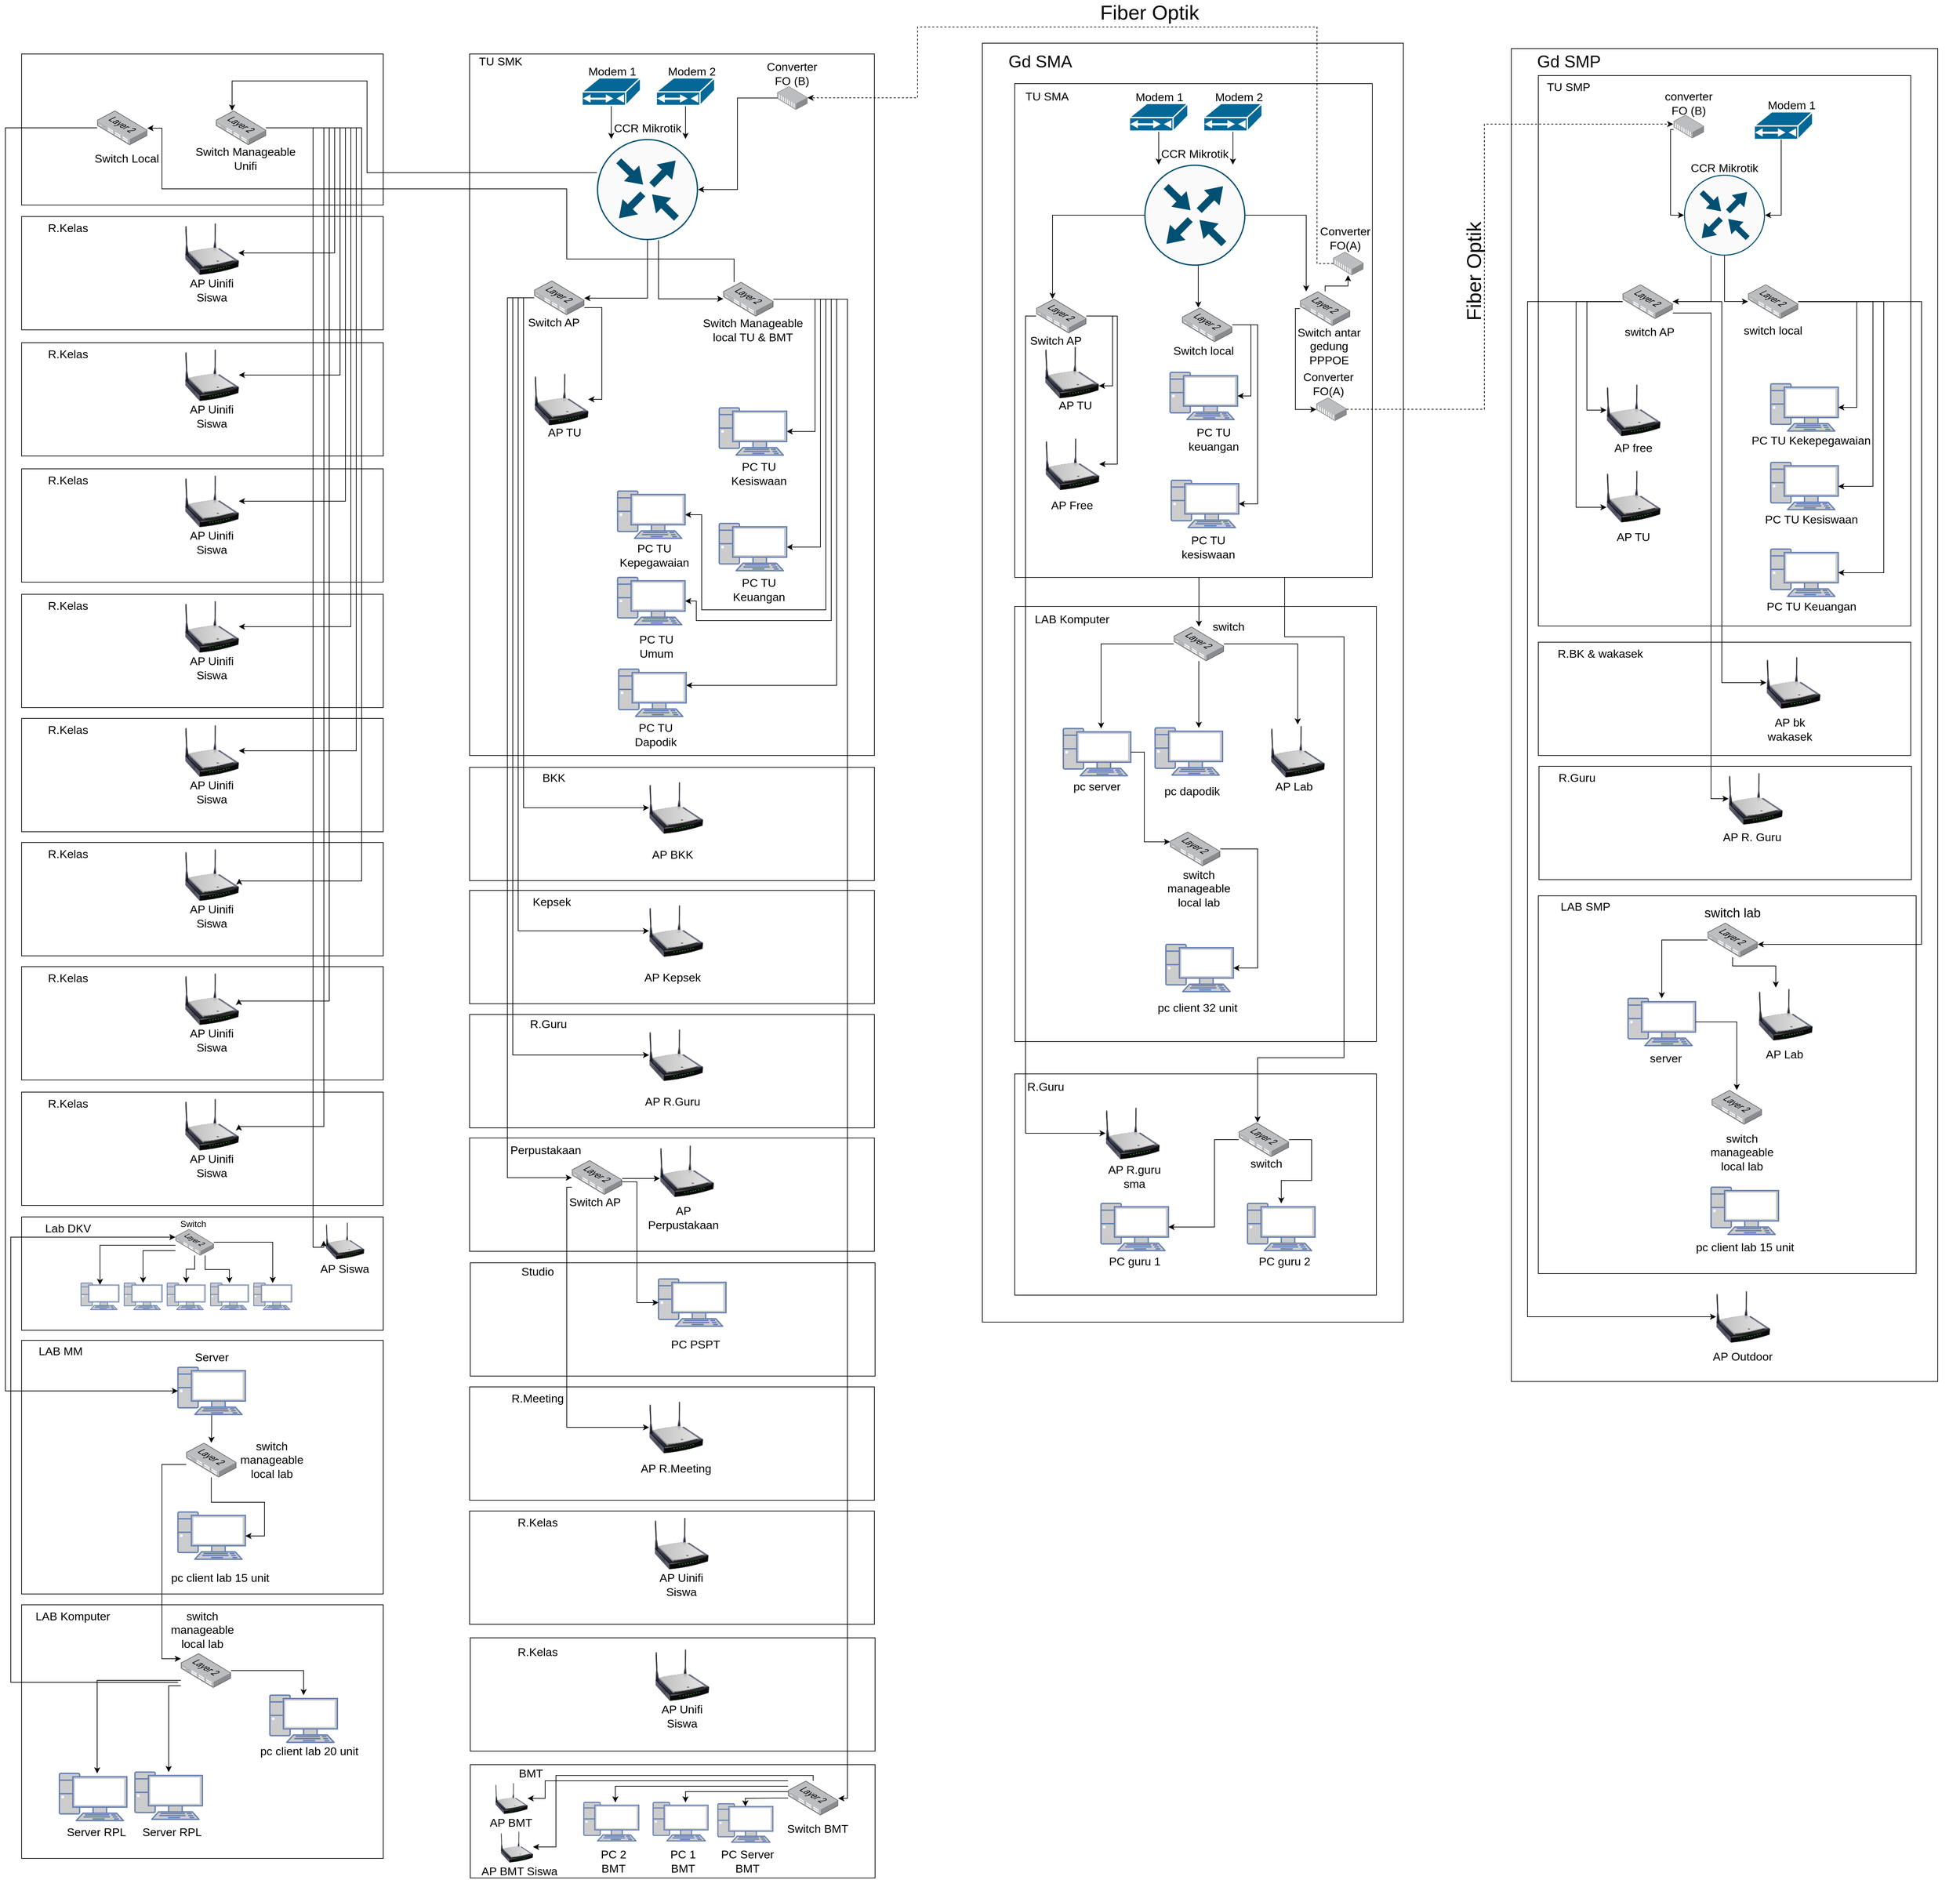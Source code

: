 <mxfile version="16.2.4" type="github">
  <diagram id="cqtTLqStkhQXooxpLTyE" name="Page-1">
    <mxGraphModel dx="2808" dy="2875" grid="1" gridSize="8" guides="1" tooltips="1" connect="1" arrows="1" fold="1" page="1" pageScale="1" pageWidth="850" pageHeight="1100" math="0" shadow="0">
      <root>
        <mxCell id="0" />
        <mxCell id="1" parent="0" />
        <mxCell id="NsdHCGjpmlzPTO6aymvT-59" value="" style="verticalLabelPosition=bottom;verticalAlign=top;html=1;shape=mxgraph.basic.rect;fillColor2=none;strokeWidth=1;size=20;indent=5;fontStyle=0" parent="1" vertex="1">
          <mxGeometry x="32" y="-1200" width="624" height="1896" as="geometry" />
        </mxCell>
        <mxCell id="NsdHCGjpmlzPTO6aymvT-63" value="&lt;font style=&quot;font-size: 25px&quot;&gt;Gd SMA&lt;/font&gt;" style="text;html=1;strokeColor=none;fillColor=none;align=center;verticalAlign=middle;whiteSpace=wrap;rounded=0;fontSize=17;" parent="1" vertex="1">
          <mxGeometry x="40" y="-1184" width="156" height="20" as="geometry" />
        </mxCell>
        <mxCell id="NsdHCGjpmlzPTO6aymvT-252" value="" style="group" parent="1" vertex="1" connectable="0">
          <mxGeometry x="80" y="328" width="536" height="328" as="geometry" />
        </mxCell>
        <mxCell id="NsdHCGjpmlzPTO6aymvT-27" value="" style="verticalLabelPosition=bottom;verticalAlign=top;html=1;shape=mxgraph.basic.rect;fillColor2=none;strokeWidth=1;size=20;indent=5;" parent="NsdHCGjpmlzPTO6aymvT-252" vertex="1">
          <mxGeometry width="536" height="328" as="geometry" />
        </mxCell>
        <mxCell id="NsdHCGjpmlzPTO6aymvT-29" value="" style="image;html=1;image=img/lib/clip_art/networking/Wireless_Router_N_128x128.png" parent="NsdHCGjpmlzPTO6aymvT-252" vertex="1">
          <mxGeometry x="134.68" y="48" width="80" height="80" as="geometry" />
        </mxCell>
        <mxCell id="NsdHCGjpmlzPTO6aymvT-31" value="AP R.guru sma" style="text;html=1;strokeColor=none;fillColor=none;align=center;verticalAlign=middle;whiteSpace=wrap;rounded=0;fontSize=17;" parent="NsdHCGjpmlzPTO6aymvT-252" vertex="1">
          <mxGeometry x="134.68" y="143" width="85" height="20" as="geometry" />
        </mxCell>
        <mxCell id="NsdHCGjpmlzPTO6aymvT-62" value="R.Guru" style="text;html=1;strokeColor=none;fillColor=none;align=center;verticalAlign=middle;whiteSpace=wrap;rounded=0;fontSize=17;" parent="NsdHCGjpmlzPTO6aymvT-252" vertex="1">
          <mxGeometry x="8" y="10" width="76" height="20" as="geometry" />
        </mxCell>
        <mxCell id="NsdHCGjpmlzPTO6aymvT-243" value="" style="group" parent="NsdHCGjpmlzPTO6aymvT-252" vertex="1" connectable="0">
          <mxGeometry x="127.8" y="192" width="100" height="97" as="geometry" />
        </mxCell>
        <mxCell id="NsdHCGjpmlzPTO6aymvT-32" value="" style="fontColor=#0066CC;verticalAlign=top;verticalLabelPosition=bottom;labelPosition=center;align=center;html=1;outlineConnect=0;fillColor=#CCCCCC;strokeColor=#6881B3;gradientColor=none;gradientDirection=north;strokeWidth=2;shape=mxgraph.networks.pc;" parent="NsdHCGjpmlzPTO6aymvT-243" vertex="1">
          <mxGeometry width="100" height="70" as="geometry" />
        </mxCell>
        <mxCell id="NsdHCGjpmlzPTO6aymvT-41" value="PC guru 1" style="text;html=1;strokeColor=none;fillColor=none;align=center;verticalAlign=middle;whiteSpace=wrap;rounded=0;fontSize=17;" parent="NsdHCGjpmlzPTO6aymvT-243" vertex="1">
          <mxGeometry x="5" y="77" width="90" height="20" as="geometry" />
        </mxCell>
        <mxCell id="NsdHCGjpmlzPTO6aymvT-244" value="" style="group" parent="NsdHCGjpmlzPTO6aymvT-252" vertex="1" connectable="0">
          <mxGeometry x="328" y="72" width="90" height="72" as="geometry" />
        </mxCell>
        <mxCell id="NsdHCGjpmlzPTO6aymvT-36" value="" style="points=[];aspect=fixed;html=1;align=center;shadow=0;dashed=0;image;image=img/lib/allied_telesis/switch/Switch_24_port_L2.svg;" parent="NsdHCGjpmlzPTO6aymvT-244" vertex="1">
          <mxGeometry x="4" width="74.4" height="51" as="geometry" />
        </mxCell>
        <mxCell id="NsdHCGjpmlzPTO6aymvT-44" value="switch" style="text;html=1;strokeColor=none;fillColor=none;align=center;verticalAlign=middle;whiteSpace=wrap;rounded=0;fontSize=17;" parent="NsdHCGjpmlzPTO6aymvT-244" vertex="1">
          <mxGeometry y="52" width="90" height="20" as="geometry" />
        </mxCell>
        <mxCell id="NsdHCGjpmlzPTO6aymvT-246" value="" style="group" parent="NsdHCGjpmlzPTO6aymvT-252" vertex="1" connectable="0">
          <mxGeometry x="345" y="192" width="100" height="97" as="geometry" />
        </mxCell>
        <mxCell id="NsdHCGjpmlzPTO6aymvT-33" value="" style="fontColor=#0066CC;verticalAlign=top;verticalLabelPosition=bottom;labelPosition=center;align=center;html=1;outlineConnect=0;fillColor=#CCCCCC;strokeColor=#6881B3;gradientColor=none;gradientDirection=north;strokeWidth=2;shape=mxgraph.networks.pc;" parent="NsdHCGjpmlzPTO6aymvT-246" vertex="1">
          <mxGeometry width="100" height="70" as="geometry" />
        </mxCell>
        <mxCell id="NsdHCGjpmlzPTO6aymvT-43" value="PC guru 2" style="text;html=1;strokeColor=none;fillColor=none;align=center;verticalAlign=middle;whiteSpace=wrap;rounded=0;fontSize=17;" parent="NsdHCGjpmlzPTO6aymvT-246" vertex="1">
          <mxGeometry x="10" y="77" width="90" height="20" as="geometry" />
        </mxCell>
        <mxCell id="NsdHCGjpmlzPTO6aymvT-249" style="edgeStyle=orthogonalEdgeStyle;rounded=0;orthogonalLoop=1;jettySize=auto;html=1;fontSize=17;" parent="NsdHCGjpmlzPTO6aymvT-252" source="NsdHCGjpmlzPTO6aymvT-36" target="NsdHCGjpmlzPTO6aymvT-33" edge="1">
          <mxGeometry relative="1" as="geometry">
            <Array as="points">
              <mxPoint x="440" y="98" />
              <mxPoint x="440" y="158" />
              <mxPoint x="395" y="158" />
            </Array>
          </mxGeometry>
        </mxCell>
        <mxCell id="NsdHCGjpmlzPTO6aymvT-250" style="edgeStyle=orthogonalEdgeStyle;rounded=0;orthogonalLoop=1;jettySize=auto;html=1;fontSize=17;" parent="NsdHCGjpmlzPTO6aymvT-252" source="NsdHCGjpmlzPTO6aymvT-36" target="NsdHCGjpmlzPTO6aymvT-32" edge="1">
          <mxGeometry relative="1" as="geometry">
            <Array as="points">
              <mxPoint x="296" y="98" />
              <mxPoint x="296" y="227" />
            </Array>
          </mxGeometry>
        </mxCell>
        <mxCell id="NsdHCGjpmlzPTO6aymvT-253" value="" style="group" parent="1" vertex="1" connectable="0">
          <mxGeometry x="80" y="-365" width="536" height="645" as="geometry" />
        </mxCell>
        <mxCell id="NsdHCGjpmlzPTO6aymvT-45" value="" style="verticalLabelPosition=bottom;verticalAlign=top;html=1;shape=mxgraph.basic.rect;fillColor2=none;strokeWidth=1;size=20;indent=5;" parent="NsdHCGjpmlzPTO6aymvT-253" vertex="1">
          <mxGeometry width="536" height="645" as="geometry" />
        </mxCell>
        <mxCell id="NsdHCGjpmlzPTO6aymvT-60" value="LAB Komputer" style="text;html=1;strokeColor=none;fillColor=none;align=center;verticalAlign=middle;whiteSpace=wrap;rounded=0;fontSize=17;" parent="NsdHCGjpmlzPTO6aymvT-253" vertex="1">
          <mxGeometry x="7.0" y="10" width="156" height="20" as="geometry" />
        </mxCell>
        <mxCell id="NsdHCGjpmlzPTO6aymvT-48" value="" style="points=[];aspect=fixed;html=1;align=center;shadow=0;dashed=0;image;image=img/lib/allied_telesis/switch/Switch_24_port_L2.svg;" parent="NsdHCGjpmlzPTO6aymvT-253" vertex="1">
          <mxGeometry x="235.6" y="30" width="74.4" height="51" as="geometry" />
        </mxCell>
        <mxCell id="NsdHCGjpmlzPTO6aymvT-53" value="switch" style="text;html=1;strokeColor=none;fillColor=none;align=center;verticalAlign=middle;whiteSpace=wrap;rounded=0;fontSize=17;" parent="NsdHCGjpmlzPTO6aymvT-253" vertex="1">
          <mxGeometry x="272.0" y="21" width="90" height="20" as="geometry" />
        </mxCell>
        <mxCell id="NsdHCGjpmlzPTO6aymvT-232" value="" style="group" parent="NsdHCGjpmlzPTO6aymvT-253" vertex="1" connectable="0">
          <mxGeometry x="369.4" y="175" width="90" height="102.7" as="geometry" />
        </mxCell>
        <mxCell id="NsdHCGjpmlzPTO6aymvT-64" value="" style="image;html=1;image=img/lib/clip_art/networking/Wireless_Router_N_128x128.png" parent="NsdHCGjpmlzPTO6aymvT-232" vertex="1">
          <mxGeometry x="10" width="80" height="80" as="geometry" />
        </mxCell>
        <mxCell id="NsdHCGjpmlzPTO6aymvT-66" value="AP Lab" style="text;html=1;strokeColor=none;fillColor=none;align=center;verticalAlign=middle;whiteSpace=wrap;rounded=0;fontSize=17;" parent="NsdHCGjpmlzPTO6aymvT-232" vertex="1">
          <mxGeometry y="82.7" width="90" height="20" as="geometry" />
        </mxCell>
        <mxCell id="NsdHCGjpmlzPTO6aymvT-231" style="edgeStyle=orthogonalEdgeStyle;rounded=0;orthogonalLoop=1;jettySize=auto;html=1;fontSize=17;" parent="NsdHCGjpmlzPTO6aymvT-253" source="NsdHCGjpmlzPTO6aymvT-48" target="NsdHCGjpmlzPTO6aymvT-64" edge="1">
          <mxGeometry relative="1" as="geometry" />
        </mxCell>
        <mxCell id="NsdHCGjpmlzPTO6aymvT-233" value="" style="group" parent="NsdHCGjpmlzPTO6aymvT-253" vertex="1" connectable="0">
          <mxGeometry x="72" y="181" width="100" height="96.7" as="geometry" />
        </mxCell>
        <mxCell id="NsdHCGjpmlzPTO6aymvT-225" value="" style="fontColor=#0066CC;verticalAlign=top;verticalLabelPosition=bottom;labelPosition=center;align=center;html=1;outlineConnect=0;fillColor=#CCCCCC;strokeColor=#6881B3;gradientColor=none;gradientDirection=north;strokeWidth=2;shape=mxgraph.networks.pc;" parent="NsdHCGjpmlzPTO6aymvT-233" vertex="1">
          <mxGeometry width="100" height="70" as="geometry" />
        </mxCell>
        <mxCell id="NsdHCGjpmlzPTO6aymvT-226" value="pc server" style="text;html=1;strokeColor=none;fillColor=none;align=center;verticalAlign=middle;whiteSpace=wrap;rounded=0;fontSize=17;" parent="NsdHCGjpmlzPTO6aymvT-233" vertex="1">
          <mxGeometry x="5.0" y="76.7" width="90" height="20" as="geometry" />
        </mxCell>
        <mxCell id="NsdHCGjpmlzPTO6aymvT-220" style="edgeStyle=orthogonalEdgeStyle;rounded=0;orthogonalLoop=1;jettySize=auto;html=1;fontSize=17;fontStyle=4" parent="NsdHCGjpmlzPTO6aymvT-253" source="NsdHCGjpmlzPTO6aymvT-48" target="NsdHCGjpmlzPTO6aymvT-225" edge="1">
          <mxGeometry relative="1" as="geometry">
            <mxPoint x="202" y="174" as="targetPoint" />
            <Array as="points">
              <mxPoint x="128" y="56" />
            </Array>
          </mxGeometry>
        </mxCell>
        <mxCell id="NsdHCGjpmlzPTO6aymvT-234" value="" style="group" parent="NsdHCGjpmlzPTO6aymvT-253" vertex="1" connectable="0">
          <mxGeometry x="208" y="180" width="100.0" height="104.7" as="geometry" />
        </mxCell>
        <mxCell id="NsdHCGjpmlzPTO6aymvT-47" value="" style="fontColor=#0066CC;verticalAlign=top;verticalLabelPosition=bottom;labelPosition=center;align=center;html=1;outlineConnect=0;fillColor=#CCCCCC;strokeColor=#6881B3;gradientColor=none;gradientDirection=north;strokeWidth=2;shape=mxgraph.networks.pc;" parent="NsdHCGjpmlzPTO6aymvT-234" vertex="1">
          <mxGeometry width="100" height="70" as="geometry" />
        </mxCell>
        <mxCell id="NsdHCGjpmlzPTO6aymvT-54" value="pc dapodik" style="text;html=1;strokeColor=none;fillColor=none;align=center;verticalAlign=middle;whiteSpace=wrap;rounded=0;fontSize=17;" parent="NsdHCGjpmlzPTO6aymvT-234" vertex="1">
          <mxGeometry x="10.0" y="84.7" width="90" height="20" as="geometry" />
        </mxCell>
        <mxCell id="NsdHCGjpmlzPTO6aymvT-227" style="edgeStyle=orthogonalEdgeStyle;rounded=0;orthogonalLoop=1;jettySize=auto;html=1;fontSize=17;" parent="NsdHCGjpmlzPTO6aymvT-253" source="NsdHCGjpmlzPTO6aymvT-48" target="NsdHCGjpmlzPTO6aymvT-47" edge="1">
          <mxGeometry relative="1" as="geometry">
            <Array as="points">
              <mxPoint x="273" y="109" />
              <mxPoint x="273" y="109" />
            </Array>
          </mxGeometry>
        </mxCell>
        <mxCell id="NsdHCGjpmlzPTO6aymvT-236" style="edgeStyle=orthogonalEdgeStyle;rounded=0;orthogonalLoop=1;jettySize=auto;html=1;fontSize=17;" parent="NsdHCGjpmlzPTO6aymvT-253" source="NsdHCGjpmlzPTO6aymvT-225" target="NsdHCGjpmlzPTO6aymvT-56" edge="1">
          <mxGeometry relative="1" as="geometry">
            <Array as="points">
              <mxPoint x="192" y="216" />
              <mxPoint x="192" y="349" />
            </Array>
          </mxGeometry>
        </mxCell>
        <mxCell id="NsdHCGjpmlzPTO6aymvT-237" value="" style="group" parent="NsdHCGjpmlzPTO6aymvT-253" vertex="1" connectable="0">
          <mxGeometry x="227.8" y="334" width="90" height="95" as="geometry" />
        </mxCell>
        <mxCell id="NsdHCGjpmlzPTO6aymvT-56" value="" style="points=[];aspect=fixed;html=1;align=center;shadow=0;dashed=0;image;image=img/lib/allied_telesis/switch/Switch_24_port_L2.svg;" parent="NsdHCGjpmlzPTO6aymvT-237" vertex="1">
          <mxGeometry x="2.4" width="74.4" height="51" as="geometry" />
        </mxCell>
        <mxCell id="NsdHCGjpmlzPTO6aymvT-58" value="switch manageable local lab" style="text;html=1;strokeColor=none;fillColor=none;align=center;verticalAlign=middle;whiteSpace=wrap;rounded=0;fontSize=17;" parent="NsdHCGjpmlzPTO6aymvT-237" vertex="1">
          <mxGeometry y="75" width="90" height="20" as="geometry" />
        </mxCell>
        <mxCell id="NsdHCGjpmlzPTO6aymvT-241" value="" style="group" parent="NsdHCGjpmlzPTO6aymvT-253" vertex="1" connectable="0">
          <mxGeometry x="200" y="501" width="142" height="104.7" as="geometry" />
        </mxCell>
        <mxCell id="NsdHCGjpmlzPTO6aymvT-239" value="" style="fontColor=#0066CC;verticalAlign=top;verticalLabelPosition=bottom;labelPosition=center;align=center;html=1;outlineConnect=0;fillColor=#CCCCCC;strokeColor=#6881B3;gradientColor=none;gradientDirection=north;strokeWidth=2;shape=mxgraph.networks.pc;" parent="NsdHCGjpmlzPTO6aymvT-241" vertex="1">
          <mxGeometry x="24" width="100" height="70" as="geometry" />
        </mxCell>
        <mxCell id="NsdHCGjpmlzPTO6aymvT-240" value="pc client 32 unit" style="text;html=1;strokeColor=none;fillColor=none;align=center;verticalAlign=middle;whiteSpace=wrap;rounded=0;fontSize=17;" parent="NsdHCGjpmlzPTO6aymvT-241" vertex="1">
          <mxGeometry y="84.7" width="142" height="20" as="geometry" />
        </mxCell>
        <mxCell id="NsdHCGjpmlzPTO6aymvT-242" style="edgeStyle=orthogonalEdgeStyle;rounded=0;orthogonalLoop=1;jettySize=auto;html=1;fontSize=17;" parent="NsdHCGjpmlzPTO6aymvT-253" source="NsdHCGjpmlzPTO6aymvT-56" target="NsdHCGjpmlzPTO6aymvT-239" edge="1">
          <mxGeometry relative="1" as="geometry">
            <Array as="points">
              <mxPoint x="360" y="360" />
              <mxPoint x="360" y="536" />
            </Array>
          </mxGeometry>
        </mxCell>
        <mxCell id="NsdHCGjpmlzPTO6aymvT-247" style="edgeStyle=orthogonalEdgeStyle;rounded=0;orthogonalLoop=1;jettySize=auto;html=1;fontSize=17;" parent="1" source="NsdHCGjpmlzPTO6aymvT-2" target="NsdHCGjpmlzPTO6aymvT-36" edge="1">
          <mxGeometry x="32" y="-1200" as="geometry">
            <Array as="points">
              <mxPoint x="480" y="-782" />
              <mxPoint x="480" y="-320" />
              <mxPoint x="568" y="-320" />
              <mxPoint x="568" y="304" />
              <mxPoint x="440" y="304" />
            </Array>
          </mxGeometry>
        </mxCell>
        <mxCell id="NsdHCGjpmlzPTO6aymvT-229" style="edgeStyle=orthogonalEdgeStyle;rounded=0;orthogonalLoop=1;jettySize=auto;html=1;fontSize=17;" parent="1" source="NsdHCGjpmlzPTO6aymvT-2" target="NsdHCGjpmlzPTO6aymvT-48" edge="1">
          <mxGeometry x="32" y="-1200" as="geometry">
            <Array as="points">
              <mxPoint x="464" y="-783" />
              <mxPoint x="464" y="-424" />
              <mxPoint x="353" y="-424" />
            </Array>
          </mxGeometry>
        </mxCell>
        <mxCell id="NsdHCGjpmlzPTO6aymvT-256" value="" style="verticalLabelPosition=bottom;verticalAlign=top;html=1;shape=mxgraph.basic.rect;fillColor2=none;strokeWidth=1;size=20;indent=5;fontStyle=0" parent="1" vertex="1">
          <mxGeometry x="816" y="-1192" width="632" height="1976" as="geometry" />
        </mxCell>
        <mxCell id="NsdHCGjpmlzPTO6aymvT-76" value="&lt;font style=&quot;font-size: 25px&quot;&gt;Gd SMP&lt;/font&gt;" style="text;html=1;strokeColor=none;fillColor=none;align=center;verticalAlign=middle;whiteSpace=wrap;rounded=0;fontSize=17;" parent="1" vertex="1">
          <mxGeometry x="838.6" y="-1184" width="124.8" height="20" as="geometry" />
        </mxCell>
        <mxCell id="NsdHCGjpmlzPTO6aymvT-328" value="" style="verticalLabelPosition=bottom;verticalAlign=top;html=1;shape=mxgraph.basic.rect;fillColor2=none;strokeWidth=1;size=20;indent=5;fontStyle=0" parent="1" vertex="1">
          <mxGeometry x="856" y="-1152" width="552" height="816" as="geometry" />
        </mxCell>
        <mxCell id="NsdHCGjpmlzPTO6aymvT-375" value="TU SMP" style="text;html=1;strokeColor=none;fillColor=none;align=center;verticalAlign=middle;whiteSpace=wrap;rounded=0;fontSize=17;" parent="1" vertex="1">
          <mxGeometry x="856" y="-1144" width="90" height="20" as="geometry" />
        </mxCell>
        <mxCell id="NsdHCGjpmlzPTO6aymvT-260" value="" style="group" parent="1" vertex="1" connectable="0">
          <mxGeometry x="1072" y="-1024" width="120" height="139" as="geometry" />
        </mxCell>
        <mxCell id="NsdHCGjpmlzPTO6aymvT-69" value="" style="points=[[0.5,0,0],[1,0.5,0],[0.5,1,0],[0,0.5,0],[0.145,0.145,0],[0.856,0.145,0],[0.855,0.856,0],[0.145,0.855,0]];verticalLabelPosition=bottom;html=1;verticalAlign=top;aspect=fixed;align=center;pointerEvents=1;shape=mxgraph.cisco19.rect;prIcon=router;fillColor=#FAFAFA;strokeColor=#005073;" parent="NsdHCGjpmlzPTO6aymvT-260" vertex="1">
          <mxGeometry y="19" width="120" height="120" as="geometry" />
        </mxCell>
        <mxCell id="NsdHCGjpmlzPTO6aymvT-75" value="CCR Mikrotik" style="text;html=1;strokeColor=none;fillColor=none;align=center;verticalAlign=middle;whiteSpace=wrap;rounded=0;fontSize=17;" parent="NsdHCGjpmlzPTO6aymvT-260" vertex="1">
          <mxGeometry width="120" height="20" as="geometry" />
        </mxCell>
        <mxCell id="NsdHCGjpmlzPTO6aymvT-261" value="" style="group" parent="1" vertex="1" connectable="0">
          <mxGeometry x="952" y="-696" width="90" height="106.6" as="geometry" />
        </mxCell>
        <mxCell id="NsdHCGjpmlzPTO6aymvT-79" value="" style="image;html=1;image=img/lib/clip_art/networking/Wireless_Router_N_128x128.png" parent="NsdHCGjpmlzPTO6aymvT-261" vertex="1">
          <mxGeometry x="5" width="80" height="80" as="geometry" />
        </mxCell>
        <mxCell id="NsdHCGjpmlzPTO6aymvT-113" value="AP free" style="text;html=1;strokeColor=none;fillColor=none;align=center;verticalAlign=middle;whiteSpace=wrap;rounded=0;fontSize=17;" parent="NsdHCGjpmlzPTO6aymvT-261" vertex="1">
          <mxGeometry y="86.6" width="90" height="20" as="geometry" />
        </mxCell>
        <mxCell id="NsdHCGjpmlzPTO6aymvT-262" value="" style="group" parent="1" vertex="1" connectable="0">
          <mxGeometry x="976" y="-842.4" width="90" height="81" as="geometry" />
        </mxCell>
        <mxCell id="NsdHCGjpmlzPTO6aymvT-78" value="" style="points=[];aspect=fixed;html=1;align=center;shadow=0;dashed=0;image;image=img/lib/allied_telesis/switch/Switch_24_port_L2.svg;" parent="NsdHCGjpmlzPTO6aymvT-262" vertex="1">
          <mxGeometry x="5" width="74.4" height="51" as="geometry" />
        </mxCell>
        <mxCell id="NsdHCGjpmlzPTO6aymvT-110" value="switch AP" style="text;html=1;strokeColor=none;fillColor=none;align=center;verticalAlign=middle;whiteSpace=wrap;rounded=0;fontSize=17;" parent="NsdHCGjpmlzPTO6aymvT-262" vertex="1">
          <mxGeometry y="61" width="90" height="20" as="geometry" />
        </mxCell>
        <mxCell id="NsdHCGjpmlzPTO6aymvT-265" value="" style="group" parent="1" vertex="1" connectable="0">
          <mxGeometry x="1176" y="-1112" width="97.55" height="54.8" as="geometry" />
        </mxCell>
        <mxCell id="NsdHCGjpmlzPTO6aymvT-160" value="" style="shape=mxgraph.cisco.modems_and_phones.cable_modem;html=1;pointerEvents=1;dashed=0;fillColor=#036897;strokeColor=#ffffff;strokeWidth=2;verticalLabelPosition=bottom;verticalAlign=top;align=center;outlineConnect=0;fontSize=17;" parent="NsdHCGjpmlzPTO6aymvT-265" vertex="1">
          <mxGeometry y="13.8" width="86.69" height="41" as="geometry" />
        </mxCell>
        <mxCell id="NsdHCGjpmlzPTO6aymvT-161" value="Modem 1" style="text;html=1;strokeColor=none;fillColor=none;align=center;verticalAlign=middle;whiteSpace=wrap;rounded=0;fontSize=17;" parent="NsdHCGjpmlzPTO6aymvT-265" vertex="1">
          <mxGeometry x="14.2" width="83.35" height="10" as="geometry" />
        </mxCell>
        <mxCell id="NsdHCGjpmlzPTO6aymvT-267" value="" style="group" parent="1" vertex="1" connectable="0">
          <mxGeometry x="1029.0" y="-1120" width="100.0" height="61" as="geometry" />
        </mxCell>
        <mxCell id="NsdHCGjpmlzPTO6aymvT-135" value="" style="points=[];aspect=fixed;html=1;align=center;shadow=0;dashed=0;image;image=img/lib/allied_telesis/media_converters/Media_Converter_Modular.svg;fontSize=17;" parent="NsdHCGjpmlzPTO6aymvT-267" vertex="1">
          <mxGeometry x="27.57" y="26.4" width="44.87" height="34.6" as="geometry" />
        </mxCell>
        <mxCell id="NsdHCGjpmlzPTO6aymvT-136" value="converter FO (B)" style="text;html=1;strokeColor=none;fillColor=none;align=center;verticalAlign=middle;whiteSpace=wrap;rounded=0;fontSize=17;" parent="NsdHCGjpmlzPTO6aymvT-267" vertex="1">
          <mxGeometry width="100" height="20" as="geometry" />
        </mxCell>
        <mxCell id="NsdHCGjpmlzPTO6aymvT-269" value="" style="group" parent="1" vertex="1" connectable="0">
          <mxGeometry x="1159" y="-842.4" width="321" height="1119.4" as="geometry" />
        </mxCell>
        <mxCell id="NsdHCGjpmlzPTO6aymvT-77" value="" style="points=[];aspect=fixed;html=1;align=center;shadow=0;dashed=0;image;image=img/lib/allied_telesis/switch/Switch_24_port_L2.svg;" parent="NsdHCGjpmlzPTO6aymvT-269" vertex="1">
          <mxGeometry x="7.8" width="74.4" height="51" as="geometry" />
        </mxCell>
        <mxCell id="NsdHCGjpmlzPTO6aymvT-109" value="switch local" style="text;html=1;strokeColor=none;fillColor=none;align=center;verticalAlign=middle;whiteSpace=wrap;rounded=0;fontSize=17;" parent="NsdHCGjpmlzPTO6aymvT-269" vertex="1">
          <mxGeometry y="59" width="90" height="20" as="geometry" />
        </mxCell>
        <mxCell id="NsdHCGjpmlzPTO6aymvT-270" value="" style="group" parent="1" vertex="1" connectable="0">
          <mxGeometry x="1168" y="-695" width="185" height="95" as="geometry" />
        </mxCell>
        <mxCell id="NsdHCGjpmlzPTO6aymvT-82" value="" style="fontColor=#0066CC;verticalAlign=top;verticalLabelPosition=bottom;labelPosition=center;align=center;html=1;outlineConnect=0;fillColor=#CCCCCC;strokeColor=#6881B3;gradientColor=none;gradientDirection=north;strokeWidth=2;shape=mxgraph.networks.pc;" parent="NsdHCGjpmlzPTO6aymvT-270" vertex="1">
          <mxGeometry x="32.5" width="100" height="70" as="geometry" />
        </mxCell>
        <mxCell id="NsdHCGjpmlzPTO6aymvT-165" value="PC TU Kekepegawaian" style="text;html=1;strokeColor=none;fillColor=none;align=center;verticalAlign=middle;whiteSpace=wrap;rounded=0;fontSize=17;" parent="NsdHCGjpmlzPTO6aymvT-270" vertex="1">
          <mxGeometry y="75" width="185" height="20" as="geometry" />
        </mxCell>
        <mxCell id="NsdHCGjpmlzPTO6aymvT-271" value="" style="group" parent="1" vertex="1" connectable="0">
          <mxGeometry x="1185.5" y="-578.5" width="150" height="95.5" as="geometry" />
        </mxCell>
        <mxCell id="NsdHCGjpmlzPTO6aymvT-81" value="" style="fontColor=#0066CC;verticalAlign=top;verticalLabelPosition=bottom;labelPosition=center;align=center;html=1;outlineConnect=0;fillColor=#CCCCCC;strokeColor=#6881B3;gradientColor=none;gradientDirection=north;strokeWidth=2;shape=mxgraph.networks.pc;" parent="NsdHCGjpmlzPTO6aymvT-271" vertex="1">
          <mxGeometry x="15" width="100" height="70" as="geometry" />
        </mxCell>
        <mxCell id="NsdHCGjpmlzPTO6aymvT-164" value="PC TU Kesiswaan" style="text;html=1;strokeColor=none;fillColor=none;align=center;verticalAlign=middle;whiteSpace=wrap;rounded=0;fontSize=17;" parent="NsdHCGjpmlzPTO6aymvT-271" vertex="1">
          <mxGeometry y="75.5" width="150" height="20" as="geometry" />
        </mxCell>
        <mxCell id="NsdHCGjpmlzPTO6aymvT-272" value="" style="group" parent="1" vertex="1" connectable="0">
          <mxGeometry x="1185.5" y="-450" width="150" height="96" as="geometry" />
        </mxCell>
        <mxCell id="NsdHCGjpmlzPTO6aymvT-80" value="" style="fontColor=#0066CC;verticalAlign=top;verticalLabelPosition=bottom;labelPosition=center;align=center;html=1;outlineConnect=0;fillColor=#CCCCCC;strokeColor=#6881B3;gradientColor=none;gradientDirection=north;strokeWidth=2;shape=mxgraph.networks.pc;" parent="NsdHCGjpmlzPTO6aymvT-272" vertex="1">
          <mxGeometry x="15" width="100" height="70" as="geometry" />
        </mxCell>
        <mxCell id="NsdHCGjpmlzPTO6aymvT-163" value="PC TU Keuangan" style="text;html=1;strokeColor=none;fillColor=none;align=center;verticalAlign=middle;whiteSpace=wrap;rounded=0;fontSize=17;" parent="NsdHCGjpmlzPTO6aymvT-272" vertex="1">
          <mxGeometry y="76" width="150" height="20" as="geometry" />
        </mxCell>
        <mxCell id="NsdHCGjpmlzPTO6aymvT-273" value="" style="group" parent="1" vertex="1" connectable="0">
          <mxGeometry x="952" y="-568" width="90" height="111" as="geometry" />
        </mxCell>
        <mxCell id="NsdHCGjpmlzPTO6aymvT-83" value="" style="image;html=1;image=img/lib/clip_art/networking/Wireless_Router_N_128x128.png" parent="NsdHCGjpmlzPTO6aymvT-273" vertex="1">
          <mxGeometry x="5" width="80" height="80" as="geometry" />
        </mxCell>
        <mxCell id="NsdHCGjpmlzPTO6aymvT-114" value="AP TU" style="text;html=1;strokeColor=none;fillColor=none;align=center;verticalAlign=middle;whiteSpace=wrap;rounded=0;fontSize=17;" parent="NsdHCGjpmlzPTO6aymvT-273" vertex="1">
          <mxGeometry y="91" width="90" height="20" as="geometry" />
        </mxCell>
        <mxCell id="NsdHCGjpmlzPTO6aymvT-275" style="edgeStyle=orthogonalEdgeStyle;rounded=0;orthogonalLoop=1;jettySize=auto;html=1;entryX=0;entryY=0.5;entryDx=0;entryDy=0;entryPerimeter=0;fontSize=17;" parent="1" source="NsdHCGjpmlzPTO6aymvT-135" target="NsdHCGjpmlzPTO6aymvT-69" edge="1">
          <mxGeometry x="912" y="-1120" as="geometry">
            <Array as="points">
              <mxPoint x="1052" y="-1072" />
              <mxPoint x="1052" y="-945" />
            </Array>
          </mxGeometry>
        </mxCell>
        <mxCell id="NsdHCGjpmlzPTO6aymvT-276" style="edgeStyle=orthogonalEdgeStyle;rounded=0;orthogonalLoop=1;jettySize=auto;html=1;entryX=1;entryY=0.5;entryDx=0;entryDy=0;entryPerimeter=0;fontSize=17;" parent="1" source="NsdHCGjpmlzPTO6aymvT-160" target="NsdHCGjpmlzPTO6aymvT-69" edge="1">
          <mxGeometry x="912" y="-1120" as="geometry">
            <Array as="points">
              <mxPoint x="1216" y="-945" />
            </Array>
          </mxGeometry>
        </mxCell>
        <mxCell id="NsdHCGjpmlzPTO6aymvT-277" style="edgeStyle=orthogonalEdgeStyle;rounded=0;orthogonalLoop=1;jettySize=auto;html=1;fontSize=17;" parent="1" source="NsdHCGjpmlzPTO6aymvT-69" target="NsdHCGjpmlzPTO6aymvT-78" edge="1">
          <mxGeometry x="912" y="-1120" as="geometry">
            <Array as="points">
              <mxPoint x="1112" y="-817" />
            </Array>
          </mxGeometry>
        </mxCell>
        <mxCell id="NsdHCGjpmlzPTO6aymvT-278" style="edgeStyle=orthogonalEdgeStyle;rounded=0;orthogonalLoop=1;jettySize=auto;html=1;fontSize=17;" parent="1" source="NsdHCGjpmlzPTO6aymvT-69" target="NsdHCGjpmlzPTO6aymvT-77" edge="1">
          <mxGeometry x="912" y="-1120" as="geometry">
            <Array as="points">
              <mxPoint x="1132" y="-817" />
            </Array>
          </mxGeometry>
        </mxCell>
        <mxCell id="NsdHCGjpmlzPTO6aymvT-279" style="edgeStyle=orthogonalEdgeStyle;rounded=0;orthogonalLoop=1;jettySize=auto;html=1;entryX=1;entryY=0.5;entryDx=0;entryDy=0;entryPerimeter=0;fontSize=17;" parent="1" source="NsdHCGjpmlzPTO6aymvT-77" target="NsdHCGjpmlzPTO6aymvT-82" edge="1">
          <mxGeometry x="912" y="-1120" as="geometry">
            <Array as="points">
              <mxPoint x="1328" y="-817" />
              <mxPoint x="1328" y="-660" />
            </Array>
          </mxGeometry>
        </mxCell>
        <mxCell id="NsdHCGjpmlzPTO6aymvT-280" style="edgeStyle=orthogonalEdgeStyle;rounded=0;orthogonalLoop=1;jettySize=auto;html=1;fontSize=17;" parent="1" source="NsdHCGjpmlzPTO6aymvT-77" target="NsdHCGjpmlzPTO6aymvT-81" edge="1">
          <mxGeometry x="912" y="-1120" as="geometry">
            <Array as="points">
              <mxPoint x="1352" y="-817" />
              <mxPoint x="1352" y="-543" />
            </Array>
          </mxGeometry>
        </mxCell>
        <mxCell id="NsdHCGjpmlzPTO6aymvT-281" style="edgeStyle=orthogonalEdgeStyle;rounded=0;orthogonalLoop=1;jettySize=auto;html=1;entryX=1;entryY=0.5;entryDx=0;entryDy=0;entryPerimeter=0;fontSize=17;" parent="1" source="NsdHCGjpmlzPTO6aymvT-77" target="NsdHCGjpmlzPTO6aymvT-80" edge="1">
          <mxGeometry x="912" y="-1120" as="geometry">
            <Array as="points">
              <mxPoint x="1368" y="-817" />
              <mxPoint x="1368" y="-415" />
            </Array>
          </mxGeometry>
        </mxCell>
        <mxCell id="NsdHCGjpmlzPTO6aymvT-282" style="edgeStyle=orthogonalEdgeStyle;rounded=0;orthogonalLoop=1;jettySize=auto;html=1;fontSize=17;" parent="1" source="NsdHCGjpmlzPTO6aymvT-78" target="NsdHCGjpmlzPTO6aymvT-79" edge="1">
          <mxGeometry x="912" y="-1120" as="geometry">
            <Array as="points">
              <mxPoint x="928" y="-817" />
              <mxPoint x="928" y="-656" />
            </Array>
          </mxGeometry>
        </mxCell>
        <mxCell id="NsdHCGjpmlzPTO6aymvT-283" style="edgeStyle=orthogonalEdgeStyle;rounded=0;orthogonalLoop=1;jettySize=auto;html=1;fontSize=17;" parent="1" source="NsdHCGjpmlzPTO6aymvT-78" target="NsdHCGjpmlzPTO6aymvT-83" edge="1">
          <mxGeometry x="912" y="-1120" as="geometry">
            <Array as="points">
              <mxPoint x="912" y="-817" />
              <mxPoint x="912" y="-512" />
            </Array>
          </mxGeometry>
        </mxCell>
        <mxCell id="NsdHCGjpmlzPTO6aymvT-379" value="" style="group" parent="1" vertex="1" connectable="0">
          <mxGeometry x="856" y="-312" width="552" height="168" as="geometry" />
        </mxCell>
        <mxCell id="NsdHCGjpmlzPTO6aymvT-84" value="" style="verticalLabelPosition=bottom;verticalAlign=top;html=1;shape=mxgraph.basic.rect;fillColor2=none;strokeWidth=1;size=20;indent=5;" parent="NsdHCGjpmlzPTO6aymvT-379" vertex="1">
          <mxGeometry width="552" height="168" as="geometry" />
        </mxCell>
        <mxCell id="NsdHCGjpmlzPTO6aymvT-91" value="R.BK &amp;amp; wakasek" style="text;html=1;strokeColor=none;fillColor=none;align=center;verticalAlign=middle;whiteSpace=wrap;rounded=0;fontSize=17;" parent="NsdHCGjpmlzPTO6aymvT-379" vertex="1">
          <mxGeometry x="24" y="8" width="136" height="20" as="geometry" />
        </mxCell>
        <mxCell id="NsdHCGjpmlzPTO6aymvT-386" value="" style="group" parent="NsdHCGjpmlzPTO6aymvT-379" vertex="1" connectable="0">
          <mxGeometry x="328" y="20" width="90" height="120" as="geometry" />
        </mxCell>
        <mxCell id="NsdHCGjpmlzPTO6aymvT-85" value="" style="image;html=1;image=img/lib/clip_art/networking/Wireless_Router_N_128x128.png" parent="NsdHCGjpmlzPTO6aymvT-386" vertex="1">
          <mxGeometry x="10" width="80" height="80" as="geometry" />
        </mxCell>
        <mxCell id="NsdHCGjpmlzPTO6aymvT-115" value="AP bk wakasek" style="text;html=1;strokeColor=none;fillColor=none;align=center;verticalAlign=middle;whiteSpace=wrap;rounded=0;fontSize=17;" parent="NsdHCGjpmlzPTO6aymvT-386" vertex="1">
          <mxGeometry y="100" width="90" height="20" as="geometry" />
        </mxCell>
        <mxCell id="NsdHCGjpmlzPTO6aymvT-378" style="edgeStyle=orthogonalEdgeStyle;rounded=0;orthogonalLoop=1;jettySize=auto;html=1;fontSize=17;" parent="1" source="NsdHCGjpmlzPTO6aymvT-78" target="NsdHCGjpmlzPTO6aymvT-85" edge="1">
          <mxGeometry relative="1" as="geometry">
            <Array as="points">
              <mxPoint x="1128" y="-817" />
              <mxPoint x="1128" y="-252" />
            </Array>
          </mxGeometry>
        </mxCell>
        <mxCell id="NsdHCGjpmlzPTO6aymvT-381" value="" style="verticalLabelPosition=bottom;verticalAlign=top;html=1;shape=mxgraph.basic.rect;fillColor2=none;strokeWidth=1;size=20;indent=5;" parent="1" vertex="1">
          <mxGeometry x="857" y="-128" width="552" height="168" as="geometry" />
        </mxCell>
        <mxCell id="NsdHCGjpmlzPTO6aymvT-383" value="R.Guru" style="text;html=1;strokeColor=none;fillColor=none;align=center;verticalAlign=middle;whiteSpace=wrap;rounded=0;fontSize=17;" parent="1" vertex="1">
          <mxGeometry x="880.9" y="-120" width="65" height="20" as="geometry" />
        </mxCell>
        <mxCell id="NsdHCGjpmlzPTO6aymvT-385" style="edgeStyle=orthogonalEdgeStyle;rounded=0;orthogonalLoop=1;jettySize=auto;html=1;fontSize=17;" parent="1" source="NsdHCGjpmlzPTO6aymvT-78" target="NsdHCGjpmlzPTO6aymvT-382" edge="1">
          <mxGeometry relative="1" as="geometry">
            <mxPoint x="1068.059" y="-791.4" as="sourcePoint" />
            <mxPoint x="1086" y="-68" as="targetPoint" />
            <Array as="points">
              <mxPoint x="1112" y="-800" />
            </Array>
          </mxGeometry>
        </mxCell>
        <mxCell id="NsdHCGjpmlzPTO6aymvT-387" value="" style="group" parent="1" vertex="1" connectable="0">
          <mxGeometry x="1128" y="-120" width="90" height="108" as="geometry" />
        </mxCell>
        <mxCell id="NsdHCGjpmlzPTO6aymvT-382" value="" style="image;html=1;image=img/lib/clip_art/networking/Wireless_Router_N_128x128.png" parent="NsdHCGjpmlzPTO6aymvT-387" vertex="1">
          <mxGeometry x="10" width="80" height="80" as="geometry" />
        </mxCell>
        <mxCell id="NsdHCGjpmlzPTO6aymvT-384" value="AP R. Guru" style="text;html=1;strokeColor=none;fillColor=none;align=center;verticalAlign=middle;whiteSpace=wrap;rounded=0;fontSize=17;" parent="NsdHCGjpmlzPTO6aymvT-387" vertex="1">
          <mxGeometry y="88" width="90" height="20" as="geometry" />
        </mxCell>
        <mxCell id="NsdHCGjpmlzPTO6aymvT-88" value="" style="verticalLabelPosition=bottom;verticalAlign=top;html=1;shape=mxgraph.basic.rect;fillColor2=none;strokeWidth=1;size=20;indent=5;" parent="1" vertex="1">
          <mxGeometry x="856" y="64" width="560" height="560" as="geometry" />
        </mxCell>
        <mxCell id="NsdHCGjpmlzPTO6aymvT-141" value="LAB SMP" style="text;html=1;strokeColor=none;fillColor=none;align=center;verticalAlign=middle;whiteSpace=wrap;rounded=0;fontSize=17;" parent="1" vertex="1">
          <mxGeometry x="876" y="71" width="100" height="20" as="geometry" />
        </mxCell>
        <mxCell id="NsdHCGjpmlzPTO6aymvT-392" style="edgeStyle=orthogonalEdgeStyle;rounded=0;orthogonalLoop=1;jettySize=auto;html=1;fontSize=17;" parent="1" source="NsdHCGjpmlzPTO6aymvT-77" target="NsdHCGjpmlzPTO6aymvT-92" edge="1">
          <mxGeometry relative="1" as="geometry">
            <Array as="points">
              <mxPoint x="1424" y="-817" />
              <mxPoint x="1424" y="136" />
            </Array>
          </mxGeometry>
        </mxCell>
        <mxCell id="NsdHCGjpmlzPTO6aymvT-394" value="" style="group" parent="1" vertex="1" connectable="0">
          <mxGeometry x="1099.0" y="80" width="90" height="75" as="geometry" />
        </mxCell>
        <mxCell id="NsdHCGjpmlzPTO6aymvT-92" value="" style="points=[];aspect=fixed;html=1;align=center;shadow=0;dashed=0;image;image=img/lib/allied_telesis/switch/Switch_24_port_L2.svg;" parent="NsdHCGjpmlzPTO6aymvT-394" vertex="1">
          <mxGeometry x="7.8" y="24" width="74.4" height="51" as="geometry" />
        </mxCell>
        <mxCell id="NsdHCGjpmlzPTO6aymvT-123" value="&lt;font style=&quot;font-size: 19px&quot;&gt;switch lab&lt;/font&gt;" style="text;html=1;strokeColor=none;fillColor=none;align=center;verticalAlign=middle;whiteSpace=wrap;rounded=0;fontSize=17;" parent="NsdHCGjpmlzPTO6aymvT-394" vertex="1">
          <mxGeometry width="90" height="20" as="geometry" />
        </mxCell>
        <mxCell id="NsdHCGjpmlzPTO6aymvT-399" value="" style="group" parent="1" vertex="1" connectable="0">
          <mxGeometry x="1113" y="352" width="90" height="102.5" as="geometry" />
        </mxCell>
        <mxCell id="NsdHCGjpmlzPTO6aymvT-120" value="" style="points=[];aspect=fixed;html=1;align=center;shadow=0;dashed=0;image;image=img/lib/allied_telesis/switch/Switch_24_port_L2.svg;" parent="NsdHCGjpmlzPTO6aymvT-399" vertex="1">
          <mxGeometry width="74.4" height="51" as="geometry" />
        </mxCell>
        <mxCell id="NsdHCGjpmlzPTO6aymvT-122" value="switch manageable local lab" style="text;html=1;strokeColor=none;fillColor=none;align=center;verticalAlign=middle;whiteSpace=wrap;rounded=0;fontSize=17;" parent="NsdHCGjpmlzPTO6aymvT-399" vertex="1">
          <mxGeometry y="82.5" width="90" height="20" as="geometry" />
        </mxCell>
        <mxCell id="NsdHCGjpmlzPTO6aymvT-400" style="edgeStyle=orthogonalEdgeStyle;rounded=0;orthogonalLoop=1;jettySize=auto;html=1;fontSize=17;" parent="1" source="NsdHCGjpmlzPTO6aymvT-92" target="NsdHCGjpmlzPTO6aymvT-95" edge="1">
          <mxGeometry relative="1" as="geometry" />
        </mxCell>
        <mxCell id="NsdHCGjpmlzPTO6aymvT-401" style="edgeStyle=orthogonalEdgeStyle;rounded=0;orthogonalLoop=1;jettySize=auto;html=1;fontSize=17;" parent="1" source="NsdHCGjpmlzPTO6aymvT-92" target="NsdHCGjpmlzPTO6aymvT-94" edge="1">
          <mxGeometry relative="1" as="geometry">
            <Array as="points">
              <mxPoint x="1144" y="168" />
              <mxPoint x="1208" y="168" />
            </Array>
          </mxGeometry>
        </mxCell>
        <mxCell id="NsdHCGjpmlzPTO6aymvT-403" value="" style="group" parent="1" vertex="1" connectable="0">
          <mxGeometry x="989" y="216" width="101.0" height="100" as="geometry" />
        </mxCell>
        <mxCell id="NsdHCGjpmlzPTO6aymvT-119" value="server" style="text;html=1;strokeColor=none;fillColor=none;align=center;verticalAlign=middle;whiteSpace=wrap;rounded=0;fontSize=17;" parent="NsdHCGjpmlzPTO6aymvT-403" vertex="1">
          <mxGeometry x="11.0" y="80" width="90" height="20" as="geometry" />
        </mxCell>
        <mxCell id="NsdHCGjpmlzPTO6aymvT-95" value="" style="fontColor=#0066CC;verticalAlign=top;verticalLabelPosition=bottom;labelPosition=center;align=center;html=1;outlineConnect=0;fillColor=#CCCCCC;strokeColor=#6881B3;gradientColor=none;gradientDirection=north;strokeWidth=2;shape=mxgraph.networks.pc;" parent="NsdHCGjpmlzPTO6aymvT-403" vertex="1">
          <mxGeometry width="100" height="70" as="geometry" />
        </mxCell>
        <mxCell id="NsdHCGjpmlzPTO6aymvT-404" value="" style="group" parent="1" vertex="1" connectable="0">
          <mxGeometry x="1176" y="200" width="90" height="110" as="geometry" />
        </mxCell>
        <mxCell id="NsdHCGjpmlzPTO6aymvT-94" value="" style="image;html=1;image=img/lib/clip_art/networking/Wireless_Router_N_128x128.png" parent="NsdHCGjpmlzPTO6aymvT-404" vertex="1">
          <mxGeometry x="6.4" width="80" height="80" as="geometry" />
        </mxCell>
        <mxCell id="NsdHCGjpmlzPTO6aymvT-118" value="AP Lab" style="text;html=1;strokeColor=none;fillColor=none;align=center;verticalAlign=middle;whiteSpace=wrap;rounded=0;fontSize=17;" parent="NsdHCGjpmlzPTO6aymvT-404" vertex="1">
          <mxGeometry y="90" width="90" height="20" as="geometry" />
        </mxCell>
        <mxCell id="NsdHCGjpmlzPTO6aymvT-405" style="edgeStyle=orthogonalEdgeStyle;rounded=0;orthogonalLoop=1;jettySize=auto;html=1;fontSize=17;" parent="1" source="NsdHCGjpmlzPTO6aymvT-95" target="NsdHCGjpmlzPTO6aymvT-120" edge="1">
          <mxGeometry relative="1" as="geometry" />
        </mxCell>
        <mxCell id="NsdHCGjpmlzPTO6aymvT-406" value="" style="group" parent="1" vertex="1" connectable="0">
          <mxGeometry x="1112" y="496" width="160" height="100" as="geometry" />
        </mxCell>
        <mxCell id="NsdHCGjpmlzPTO6aymvT-408" value="" style="fontColor=#0066CC;verticalAlign=top;verticalLabelPosition=bottom;labelPosition=center;align=center;html=1;outlineConnect=0;fillColor=#CCCCCC;strokeColor=#6881B3;gradientColor=none;gradientDirection=north;strokeWidth=2;shape=mxgraph.networks.pc;" parent="NsdHCGjpmlzPTO6aymvT-406" vertex="1">
          <mxGeometry width="100" height="70" as="geometry" />
        </mxCell>
        <mxCell id="NsdHCGjpmlzPTO6aymvT-407" value="pc client lab 15 unit" style="text;html=1;strokeColor=none;fillColor=none;align=center;verticalAlign=middle;whiteSpace=wrap;rounded=0;fontSize=17;" parent="1" vertex="1">
          <mxGeometry x="1087.5" y="576" width="149" height="20" as="geometry" />
        </mxCell>
        <mxCell id="NsdHCGjpmlzPTO6aymvT-409" value="" style="group" parent="1" vertex="1" connectable="0">
          <mxGeometry x="1113" y="648" width="96" height="110" as="geometry" />
        </mxCell>
        <mxCell id="NsdHCGjpmlzPTO6aymvT-410" value="" style="image;html=1;image=img/lib/clip_art/networking/Wireless_Router_N_128x128.png" parent="NsdHCGjpmlzPTO6aymvT-409" vertex="1">
          <mxGeometry x="6.4" width="80" height="80" as="geometry" />
        </mxCell>
        <mxCell id="NsdHCGjpmlzPTO6aymvT-411" value="AP Outdoor" style="text;html=1;strokeColor=none;fillColor=none;align=center;verticalAlign=middle;whiteSpace=wrap;rounded=0;fontSize=17;" parent="NsdHCGjpmlzPTO6aymvT-409" vertex="1">
          <mxGeometry x="-1.6" y="90" width="96" height="20" as="geometry" />
        </mxCell>
        <mxCell id="NsdHCGjpmlzPTO6aymvT-412" style="edgeStyle=orthogonalEdgeStyle;rounded=0;orthogonalLoop=1;jettySize=auto;html=1;fontSize=17;" parent="1" source="NsdHCGjpmlzPTO6aymvT-78" target="NsdHCGjpmlzPTO6aymvT-410" edge="1">
          <mxGeometry relative="1" as="geometry">
            <Array as="points">
              <mxPoint x="840" y="-817" />
              <mxPoint x="840" y="688" />
            </Array>
          </mxGeometry>
        </mxCell>
        <mxCell id="NsdHCGjpmlzPTO6aymvT-413" value="&lt;font style=&quot;font-size: 30px&quot;&gt;Fiber Optik&lt;/font&gt;" style="text;html=1;strokeColor=none;fillColor=none;align=center;verticalAlign=middle;whiteSpace=wrap;rounded=0;fontSize=17;rotation=-90;" parent="1" vertex="1">
          <mxGeometry x="680" y="-872" width="160" height="20" as="geometry" />
        </mxCell>
        <mxCell id="NsdHCGjpmlzPTO6aymvT-7" value="" style="verticalLabelPosition=bottom;verticalAlign=top;html=1;shape=mxgraph.basic.rect;fillColor2=none;strokeWidth=1;size=20;indent=5;" parent="1" vertex="1">
          <mxGeometry x="80" y="-1140" width="530" height="732" as="geometry" />
        </mxCell>
        <mxCell id="NsdHCGjpmlzPTO6aymvT-1" value="" style="points=[[0.5,0,0],[1,0.5,0],[0.5,1,0],[0,0.5,0],[0.145,0.145,0],[0.856,0.145,0],[0.855,0.856,0],[0.145,0.855,0]];verticalLabelPosition=bottom;html=1;verticalAlign=top;aspect=fixed;align=center;pointerEvents=1;shape=mxgraph.cisco19.rect;prIcon=router;fillColor=#FAFAFA;strokeColor=#005073;" parent="1" vertex="1">
          <mxGeometry x="272" y="-1020" width="150" height="150" as="geometry" />
        </mxCell>
        <mxCell id="NsdHCGjpmlzPTO6aymvT-61" value="TU SMA" style="text;html=1;strokeColor=none;fillColor=none;align=center;verticalAlign=middle;whiteSpace=wrap;rounded=0;fontSize=17;" parent="1" vertex="1">
          <mxGeometry x="83.32" y="-1130" width="90" height="20" as="geometry" />
        </mxCell>
        <mxCell id="NsdHCGjpmlzPTO6aymvT-189" style="edgeStyle=orthogonalEdgeStyle;rounded=0;orthogonalLoop=1;jettySize=auto;html=1;fontSize=17;" parent="1" source="NsdHCGjpmlzPTO6aymvT-154" target="NsdHCGjpmlzPTO6aymvT-1" edge="1">
          <mxGeometry x="80" y="-1140" as="geometry">
            <Array as="points">
              <mxPoint x="304" y="-976" />
              <mxPoint x="304" y="-976" />
            </Array>
          </mxGeometry>
        </mxCell>
        <mxCell id="NsdHCGjpmlzPTO6aymvT-154" value="" style="shape=mxgraph.cisco.modems_and_phones.cable_modem;html=1;pointerEvents=1;dashed=0;fillColor=#036897;strokeColor=#ffffff;strokeWidth=2;verticalLabelPosition=bottom;verticalAlign=top;align=center;outlineConnect=0;fontSize=17;" parent="1" vertex="1">
          <mxGeometry x="250" y="-1110.6" width="86.69" height="41" as="geometry" />
        </mxCell>
        <mxCell id="NsdHCGjpmlzPTO6aymvT-188" style="edgeStyle=orthogonalEdgeStyle;rounded=0;orthogonalLoop=1;jettySize=auto;html=1;fontSize=17;" parent="1" source="NsdHCGjpmlzPTO6aymvT-155" target="NsdHCGjpmlzPTO6aymvT-1" edge="1">
          <mxGeometry x="80" y="-1140" as="geometry">
            <Array as="points">
              <mxPoint x="392" y="-1016" />
              <mxPoint x="392" y="-1016" />
            </Array>
          </mxGeometry>
        </mxCell>
        <mxCell id="NsdHCGjpmlzPTO6aymvT-155" value="" style="shape=mxgraph.cisco.modems_and_phones.cable_modem;html=1;pointerEvents=1;dashed=0;fillColor=#036897;strokeColor=#ffffff;strokeWidth=2;verticalLabelPosition=bottom;verticalAlign=top;align=center;outlineConnect=0;fontSize=17;" parent="1" vertex="1">
          <mxGeometry x="360" y="-1110.6" width="86.69" height="41" as="geometry" />
        </mxCell>
        <mxCell id="NsdHCGjpmlzPTO6aymvT-158" value="Modem 1" style="text;html=1;strokeColor=none;fillColor=none;align=center;verticalAlign=middle;whiteSpace=wrap;rounded=0;fontSize=17;" parent="1" vertex="1">
          <mxGeometry x="253.34" y="-1124" width="83.35" height="10" as="geometry" />
        </mxCell>
        <mxCell id="NsdHCGjpmlzPTO6aymvT-159" value="Modem 2" style="text;html=1;strokeColor=none;fillColor=none;align=center;verticalAlign=middle;whiteSpace=wrap;rounded=0;fontSize=17;" parent="1" vertex="1">
          <mxGeometry x="371.05" y="-1124" width="83.35" height="10" as="geometry" />
        </mxCell>
        <mxCell id="NsdHCGjpmlzPTO6aymvT-191" value="" style="group" parent="1" vertex="1" connectable="0">
          <mxGeometry x="124.68" y="-752" width="90" height="100" as="geometry" />
        </mxCell>
        <mxCell id="NsdHCGjpmlzPTO6aymvT-6" value="" style="image;html=1;image=img/lib/clip_art/networking/Wireless_Router_N_128x128.png" parent="NsdHCGjpmlzPTO6aymvT-191" vertex="1">
          <mxGeometry width="80" height="80" as="geometry" />
        </mxCell>
        <mxCell id="NsdHCGjpmlzPTO6aymvT-19" value="AP TU" style="text;html=1;strokeColor=none;fillColor=none;align=center;verticalAlign=middle;whiteSpace=wrap;rounded=0;fontSize=17;" parent="NsdHCGjpmlzPTO6aymvT-191" vertex="1">
          <mxGeometry y="80" width="90" height="20" as="geometry" />
        </mxCell>
        <mxCell id="NsdHCGjpmlzPTO6aymvT-192" value="" style="group" parent="1" vertex="1" connectable="0">
          <mxGeometry x="120" y="-616" width="90" height="112" as="geometry" />
        </mxCell>
        <mxCell id="NsdHCGjpmlzPTO6aymvT-5" value="" style="image;html=1;image=img/lib/clip_art/networking/Wireless_Router_N_128x128.png" parent="NsdHCGjpmlzPTO6aymvT-192" vertex="1">
          <mxGeometry x="5.32" width="80" height="80" as="geometry" />
        </mxCell>
        <mxCell id="NsdHCGjpmlzPTO6aymvT-20" value="AP Free" style="text;html=1;strokeColor=none;fillColor=none;align=center;verticalAlign=middle;whiteSpace=wrap;rounded=0;fontSize=17;" parent="NsdHCGjpmlzPTO6aymvT-192" vertex="1">
          <mxGeometry y="92" width="90" height="20" as="geometry" />
        </mxCell>
        <mxCell id="NsdHCGjpmlzPTO6aymvT-193" value="" style="group" parent="1" vertex="1" connectable="0">
          <mxGeometry x="495" y="-704" width="100" height="64" as="geometry" />
        </mxCell>
        <mxCell id="NsdHCGjpmlzPTO6aymvT-130" value="" style="points=[];aspect=fixed;html=1;align=center;shadow=0;dashed=0;image;image=img/lib/allied_telesis/media_converters/Media_Converter_Modular.svg;fontSize=17;" parent="NsdHCGjpmlzPTO6aymvT-193" vertex="1">
          <mxGeometry x="32" y="29.4" width="44.87" height="34.6" as="geometry" />
        </mxCell>
        <mxCell id="NsdHCGjpmlzPTO6aymvT-133" value="Converter FO(A)" style="text;html=1;strokeColor=none;fillColor=none;align=center;verticalAlign=middle;whiteSpace=wrap;rounded=0;fontSize=17;" parent="NsdHCGjpmlzPTO6aymvT-193" vertex="1">
          <mxGeometry width="100" height="20" as="geometry" />
        </mxCell>
        <mxCell id="NsdHCGjpmlzPTO6aymvT-195" value="" style="group" parent="1" vertex="1" connectable="0">
          <mxGeometry x="310.2" y="-712" width="110" height="110" as="geometry" />
        </mxCell>
        <mxCell id="NsdHCGjpmlzPTO6aymvT-8" value="" style="fontColor=#0066CC;verticalAlign=top;verticalLabelPosition=bottom;labelPosition=center;align=center;html=1;outlineConnect=0;fillColor=#CCCCCC;strokeColor=#6881B3;gradientColor=none;gradientDirection=north;strokeWidth=2;shape=mxgraph.networks.pc;" parent="NsdHCGjpmlzPTO6aymvT-195" vertex="1">
          <mxGeometry width="100" height="70" as="geometry" />
        </mxCell>
        <mxCell id="NsdHCGjpmlzPTO6aymvT-26" value="PC TU keuangan" style="text;html=1;strokeColor=none;fillColor=none;align=center;verticalAlign=middle;whiteSpace=wrap;rounded=0;fontSize=17;" parent="NsdHCGjpmlzPTO6aymvT-195" vertex="1">
          <mxGeometry x="20" y="90" width="90" height="20" as="geometry" />
        </mxCell>
        <mxCell id="NsdHCGjpmlzPTO6aymvT-196" value="" style="group" parent="1" vertex="1" connectable="0">
          <mxGeometry x="312" y="-552" width="100" height="110" as="geometry" />
        </mxCell>
        <mxCell id="NsdHCGjpmlzPTO6aymvT-4" value="" style="fontColor=#0066CC;verticalAlign=top;verticalLabelPosition=bottom;labelPosition=center;align=center;html=1;outlineConnect=0;fillColor=#CCCCCC;strokeColor=#6881B3;gradientColor=none;gradientDirection=north;strokeWidth=2;shape=mxgraph.networks.pc;" parent="NsdHCGjpmlzPTO6aymvT-196" vertex="1">
          <mxGeometry width="100" height="70" as="geometry" />
        </mxCell>
        <mxCell id="NsdHCGjpmlzPTO6aymvT-25" value="PC TU kesiswaan" style="text;html=1;strokeColor=none;fillColor=none;align=center;verticalAlign=middle;whiteSpace=wrap;rounded=0;fontSize=17;" parent="NsdHCGjpmlzPTO6aymvT-196" vertex="1">
          <mxGeometry x="10" y="90" width="90" height="20" as="geometry" />
        </mxCell>
        <mxCell id="NsdHCGjpmlzPTO6aymvT-200" value="" style="group" parent="1" vertex="1" connectable="0">
          <mxGeometry x="312" y="-808" width="96" height="74.8" as="geometry" />
        </mxCell>
        <mxCell id="NsdHCGjpmlzPTO6aymvT-2" value="" style="points=[];aspect=fixed;html=1;align=center;shadow=0;dashed=0;image;image=img/lib/allied_telesis/switch/Switch_24_port_L2.svg;" parent="NsdHCGjpmlzPTO6aymvT-200" vertex="1">
          <mxGeometry x="16" width="74.4" height="51" as="geometry" />
        </mxCell>
        <mxCell id="NsdHCGjpmlzPTO6aymvT-15" value="Switch local" style="text;html=1;strokeColor=none;fillColor=none;align=center;verticalAlign=middle;whiteSpace=wrap;rounded=0;fontSize=17;" parent="NsdHCGjpmlzPTO6aymvT-200" vertex="1">
          <mxGeometry y="54.8" width="96" height="20" as="geometry" />
        </mxCell>
        <mxCell id="NsdHCGjpmlzPTO6aymvT-198" style="edgeStyle=orthogonalEdgeStyle;rounded=0;orthogonalLoop=1;jettySize=auto;html=1;fontSize=17;" parent="1" source="NsdHCGjpmlzPTO6aymvT-1" target="NsdHCGjpmlzPTO6aymvT-2" edge="1">
          <mxGeometry x="80" y="-1140" as="geometry">
            <Array as="points">
              <mxPoint x="352" y="-840" />
              <mxPoint x="352" y="-840" />
            </Array>
          </mxGeometry>
        </mxCell>
        <mxCell id="NsdHCGjpmlzPTO6aymvT-205" value="" style="group" parent="1" vertex="1" connectable="0">
          <mxGeometry x="96.2" y="-821" width="90" height="73" as="geometry" />
        </mxCell>
        <mxCell id="NsdHCGjpmlzPTO6aymvT-10" value="" style="points=[];aspect=fixed;html=1;align=center;shadow=0;dashed=0;image;image=img/lib/allied_telesis/switch/Switch_24_port_L2.svg;" parent="NsdHCGjpmlzPTO6aymvT-205" vertex="1">
          <mxGeometry x="15.6" width="74.4" height="51" as="geometry" />
        </mxCell>
        <mxCell id="NsdHCGjpmlzPTO6aymvT-17" value="Switch AP" style="text;html=1;strokeColor=none;fillColor=none;align=center;verticalAlign=middle;whiteSpace=wrap;rounded=0;fontSize=17;" parent="NsdHCGjpmlzPTO6aymvT-205" vertex="1">
          <mxGeometry y="53" width="90" height="20" as="geometry" />
        </mxCell>
        <mxCell id="NsdHCGjpmlzPTO6aymvT-206" value="" style="group" parent="1" vertex="1" connectable="0">
          <mxGeometry x="490" y="-870" width="106" height="122" as="geometry" />
        </mxCell>
        <mxCell id="NsdHCGjpmlzPTO6aymvT-194" value="" style="group;fontStyle=4" parent="NsdHCGjpmlzPTO6aymvT-206" vertex="1" connectable="0">
          <mxGeometry width="100" height="89" as="geometry" />
        </mxCell>
        <mxCell id="NsdHCGjpmlzPTO6aymvT-70" value="" style="points=[];aspect=fixed;html=1;align=center;shadow=0;dashed=0;image;image=img/lib/allied_telesis/switch/Switch_24_port_L2.svg;" parent="NsdHCGjpmlzPTO6aymvT-194" vertex="1">
          <mxGeometry x="12.8" y="38" width="74.4" height="51" as="geometry" />
        </mxCell>
        <mxCell id="NsdHCGjpmlzPTO6aymvT-72" value="Switch antar gedung PPPOE" style="text;html=1;strokeColor=none;fillColor=none;align=center;verticalAlign=middle;whiteSpace=wrap;rounded=0;fontSize=17;" parent="NsdHCGjpmlzPTO6aymvT-206" vertex="1">
          <mxGeometry x="6" y="110" width="100" height="20" as="geometry" />
        </mxCell>
        <mxCell id="NsdHCGjpmlzPTO6aymvT-207" style="edgeStyle=orthogonalEdgeStyle;rounded=0;orthogonalLoop=1;jettySize=auto;html=1;entryX=1;entryY=0.75;entryDx=0;entryDy=0;fontSize=17;" parent="1" source="NsdHCGjpmlzPTO6aymvT-10" target="NsdHCGjpmlzPTO6aymvT-6" edge="1">
          <mxGeometry x="80" y="-1140" as="geometry">
            <Array as="points">
              <mxPoint x="225" y="-795" />
              <mxPoint x="225" y="-692" />
            </Array>
          </mxGeometry>
        </mxCell>
        <mxCell id="NsdHCGjpmlzPTO6aymvT-208" style="edgeStyle=orthogonalEdgeStyle;rounded=0;orthogonalLoop=1;jettySize=auto;html=1;entryX=1;entryY=0.5;entryDx=0;entryDy=0;fontSize=17;" parent="1" source="NsdHCGjpmlzPTO6aymvT-10" target="NsdHCGjpmlzPTO6aymvT-5" edge="1">
          <mxGeometry x="80" y="-1140" as="geometry">
            <Array as="points">
              <mxPoint x="232" y="-795" />
              <mxPoint x="232" y="-576" />
            </Array>
          </mxGeometry>
        </mxCell>
        <mxCell id="NsdHCGjpmlzPTO6aymvT-199" style="edgeStyle=orthogonalEdgeStyle;rounded=0;orthogonalLoop=1;jettySize=auto;html=1;fontSize=17;" parent="1" source="NsdHCGjpmlzPTO6aymvT-1" target="NsdHCGjpmlzPTO6aymvT-10" edge="1">
          <mxGeometry x="80" y="-1140" as="geometry">
            <Array as="points">
              <mxPoint x="136" y="-945" />
            </Array>
          </mxGeometry>
        </mxCell>
        <mxCell id="NsdHCGjpmlzPTO6aymvT-209" style="edgeStyle=orthogonalEdgeStyle;rounded=0;orthogonalLoop=1;jettySize=auto;html=1;entryX=1;entryY=0.5;entryDx=0;entryDy=0;entryPerimeter=0;fontSize=17;" parent="1" source="NsdHCGjpmlzPTO6aymvT-2" target="NsdHCGjpmlzPTO6aymvT-8" edge="1">
          <mxGeometry x="80" y="-1140" as="geometry">
            <Array as="points">
              <mxPoint x="430" y="-782" />
              <mxPoint x="430" y="-677" />
            </Array>
          </mxGeometry>
        </mxCell>
        <mxCell id="NsdHCGjpmlzPTO6aymvT-210" style="edgeStyle=orthogonalEdgeStyle;rounded=0;orthogonalLoop=1;jettySize=auto;html=1;entryX=1;entryY=0.5;entryDx=0;entryDy=0;entryPerimeter=0;fontSize=17;" parent="1" source="NsdHCGjpmlzPTO6aymvT-2" target="NsdHCGjpmlzPTO6aymvT-4" edge="1">
          <mxGeometry x="80" y="-1140" as="geometry">
            <Array as="points">
              <mxPoint x="440" y="-783" />
              <mxPoint x="440" y="-517" />
            </Array>
          </mxGeometry>
        </mxCell>
        <mxCell id="NsdHCGjpmlzPTO6aymvT-197" style="edgeStyle=orthogonalEdgeStyle;rounded=0;orthogonalLoop=1;jettySize=auto;html=1;fontSize=17;" parent="1" source="NsdHCGjpmlzPTO6aymvT-1" target="NsdHCGjpmlzPTO6aymvT-70" edge="1">
          <mxGeometry x="80" y="-1140" as="geometry">
            <Array as="points">
              <mxPoint x="512" y="-945" />
            </Array>
          </mxGeometry>
        </mxCell>
        <mxCell id="NsdHCGjpmlzPTO6aymvT-211" style="edgeStyle=orthogonalEdgeStyle;rounded=0;orthogonalLoop=1;jettySize=auto;html=1;fontSize=17;" parent="1" source="NsdHCGjpmlzPTO6aymvT-70" target="NsdHCGjpmlzPTO6aymvT-130" edge="1">
          <mxGeometry x="80" y="-1140" as="geometry">
            <Array as="points">
              <mxPoint x="496" y="-806" />
              <mxPoint x="496" y="-657" />
            </Array>
          </mxGeometry>
        </mxCell>
        <mxCell id="NsdHCGjpmlzPTO6aymvT-258" value="CCR Mikrotik" style="text;html=1;strokeColor=none;fillColor=none;align=center;verticalAlign=middle;whiteSpace=wrap;rounded=0;fontSize=17;" parent="1" vertex="1">
          <mxGeometry x="287" y="-1045" width="120" height="20" as="geometry" />
        </mxCell>
        <mxCell id="NsdHCGjpmlzPTO6aymvT-251" style="edgeStyle=orthogonalEdgeStyle;rounded=0;orthogonalLoop=1;jettySize=auto;html=1;fontSize=17;" parent="1" source="NsdHCGjpmlzPTO6aymvT-10" target="NsdHCGjpmlzPTO6aymvT-29" edge="1">
          <mxGeometry x="32" y="-1200" as="geometry">
            <Array as="points">
              <mxPoint x="96" y="-796" />
              <mxPoint x="96" y="416" />
            </Array>
          </mxGeometry>
        </mxCell>
        <mxCell id="TfYJ0-428qkh0BfMC_CW-18" value="" style="verticalLabelPosition=bottom;verticalAlign=top;html=1;shape=mxgraph.basic.rect;fillColor2=none;strokeWidth=1;size=20;indent=5;" vertex="1" parent="1">
          <mxGeometry x="-728" y="-126.5" width="600" height="168" as="geometry" />
        </mxCell>
        <mxCell id="TfYJ0-428qkh0BfMC_CW-19" value="" style="group" vertex="1" connectable="0" parent="1">
          <mxGeometry x="-472" y="-106.5" width="90" height="120" as="geometry" />
        </mxCell>
        <mxCell id="TfYJ0-428qkh0BfMC_CW-20" value="" style="image;html=1;image=img/lib/clip_art/networking/Wireless_Router_N_128x128.png" vertex="1" parent="TfYJ0-428qkh0BfMC_CW-19">
          <mxGeometry x="10" width="80" height="80" as="geometry" />
        </mxCell>
        <mxCell id="TfYJ0-428qkh0BfMC_CW-21" value="AP BKK" style="text;html=1;strokeColor=none;fillColor=none;align=center;verticalAlign=middle;whiteSpace=wrap;rounded=0;fontSize=17;" vertex="1" parent="TfYJ0-428qkh0BfMC_CW-19">
          <mxGeometry y="100" width="90" height="20" as="geometry" />
        </mxCell>
        <mxCell id="TfYJ0-428qkh0BfMC_CW-16" value="" style="verticalLabelPosition=bottom;verticalAlign=top;html=1;shape=mxgraph.basic.rect;fillColor2=none;strokeWidth=1;size=20;indent=5;" vertex="1" parent="1">
          <mxGeometry x="-728" y="-1184" width="600" height="1040" as="geometry" />
        </mxCell>
        <mxCell id="NsdHCGjpmlzPTO6aymvT-414" value="" style="points=[[0.5,0,0],[1,0.5,0],[0.5,1,0],[0,0.5,0],[0.145,0.145,0],[0.856,0.145,0],[0.855,0.856,0],[0.145,0.855,0]];verticalLabelPosition=bottom;html=1;verticalAlign=top;aspect=fixed;align=center;pointerEvents=1;shape=mxgraph.cisco19.rect;prIcon=router;fillColor=#FAFAFA;strokeColor=#005073;" parent="1" vertex="1">
          <mxGeometry x="-539.32" y="-1058" width="150" height="150" as="geometry" />
        </mxCell>
        <mxCell id="NsdHCGjpmlzPTO6aymvT-415" value="TU SMK" style="text;html=1;strokeColor=none;fillColor=none;align=center;verticalAlign=middle;whiteSpace=wrap;rounded=0;fontSize=17;" parent="1" vertex="1">
          <mxGeometry x="-727" y="-1182" width="90" height="20" as="geometry" />
        </mxCell>
        <mxCell id="NsdHCGjpmlzPTO6aymvT-416" style="edgeStyle=orthogonalEdgeStyle;rounded=0;orthogonalLoop=1;jettySize=auto;html=1;fontSize=17;" parent="1" source="NsdHCGjpmlzPTO6aymvT-417" target="NsdHCGjpmlzPTO6aymvT-414" edge="1">
          <mxGeometry x="-731.32" y="-1178" as="geometry">
            <Array as="points">
              <mxPoint x="-507.32" y="-1014" />
              <mxPoint x="-507.32" y="-1014" />
            </Array>
          </mxGeometry>
        </mxCell>
        <mxCell id="NsdHCGjpmlzPTO6aymvT-417" value="" style="shape=mxgraph.cisco.modems_and_phones.cable_modem;html=1;pointerEvents=1;dashed=0;fillColor=#036897;strokeColor=#ffffff;strokeWidth=2;verticalLabelPosition=bottom;verticalAlign=top;align=center;outlineConnect=0;fontSize=17;" parent="1" vertex="1">
          <mxGeometry x="-561.32" y="-1148.6" width="86.69" height="41" as="geometry" />
        </mxCell>
        <mxCell id="NsdHCGjpmlzPTO6aymvT-418" style="edgeStyle=orthogonalEdgeStyle;rounded=0;orthogonalLoop=1;jettySize=auto;html=1;fontSize=17;" parent="1" source="NsdHCGjpmlzPTO6aymvT-419" target="NsdHCGjpmlzPTO6aymvT-414" edge="1">
          <mxGeometry x="-731.32" y="-1178" as="geometry">
            <Array as="points">
              <mxPoint x="-419.32" y="-1054" />
              <mxPoint x="-419.32" y="-1054" />
            </Array>
          </mxGeometry>
        </mxCell>
        <mxCell id="NsdHCGjpmlzPTO6aymvT-419" value="" style="shape=mxgraph.cisco.modems_and_phones.cable_modem;html=1;pointerEvents=1;dashed=0;fillColor=#036897;strokeColor=#ffffff;strokeWidth=2;verticalLabelPosition=bottom;verticalAlign=top;align=center;outlineConnect=0;fontSize=17;" parent="1" vertex="1">
          <mxGeometry x="-451.32" y="-1148.6" width="86.69" height="41" as="geometry" />
        </mxCell>
        <mxCell id="NsdHCGjpmlzPTO6aymvT-420" value="Modem 1" style="text;html=1;strokeColor=none;fillColor=none;align=center;verticalAlign=middle;whiteSpace=wrap;rounded=0;fontSize=17;" parent="1" vertex="1">
          <mxGeometry x="-557.98" y="-1162" width="83.35" height="10" as="geometry" />
        </mxCell>
        <mxCell id="NsdHCGjpmlzPTO6aymvT-421" value="Modem 2" style="text;html=1;strokeColor=none;fillColor=none;align=center;verticalAlign=middle;whiteSpace=wrap;rounded=0;fontSize=17;" parent="1" vertex="1">
          <mxGeometry x="-440.27" y="-1162" width="83.35" height="10" as="geometry" />
        </mxCell>
        <mxCell id="NsdHCGjpmlzPTO6aymvT-422" value="" style="group" parent="1" vertex="1" connectable="0">
          <mxGeometry x="-392" y="-846" width="168" height="82" as="geometry" />
        </mxCell>
        <mxCell id="TfYJ0-428qkh0BfMC_CW-6" value="" style="group" vertex="1" connectable="0" parent="NsdHCGjpmlzPTO6aymvT-422">
          <mxGeometry width="168" height="82" as="geometry" />
        </mxCell>
        <mxCell id="NsdHCGjpmlzPTO6aymvT-423" value="" style="points=[];aspect=fixed;html=1;align=center;shadow=0;dashed=0;image;image=img/lib/allied_telesis/switch/Switch_24_port_L2.svg;" parent="TfYJ0-428qkh0BfMC_CW-6" vertex="1">
          <mxGeometry x="40" width="74.4" height="51" as="geometry" />
        </mxCell>
        <mxCell id="NsdHCGjpmlzPTO6aymvT-424" value="Switch Manageable local TU &amp;amp; BMT" style="text;html=1;strokeColor=none;fillColor=none;align=center;verticalAlign=middle;whiteSpace=wrap;rounded=0;fontSize=17;" parent="TfYJ0-428qkh0BfMC_CW-6" vertex="1">
          <mxGeometry y="62" width="168" height="20" as="geometry" />
        </mxCell>
        <mxCell id="NsdHCGjpmlzPTO6aymvT-443" style="edgeStyle=orthogonalEdgeStyle;rounded=0;orthogonalLoop=1;jettySize=auto;html=1;fontSize=17;" parent="1" source="NsdHCGjpmlzPTO6aymvT-414" target="NsdHCGjpmlzPTO6aymvT-423" edge="1">
          <mxGeometry relative="1" as="geometry">
            <Array as="points">
              <mxPoint x="-448" y="-821" />
            </Array>
          </mxGeometry>
        </mxCell>
        <mxCell id="NsdHCGjpmlzPTO6aymvT-426" value="" style="group" parent="1" vertex="1" connectable="0">
          <mxGeometry x="-648.0" y="-848" width="90" height="73" as="geometry" />
        </mxCell>
        <mxCell id="NsdHCGjpmlzPTO6aymvT-427" value="" style="points=[];aspect=fixed;html=1;align=center;shadow=0;dashed=0;image;image=img/lib/allied_telesis/switch/Switch_24_port_L2.svg;" parent="NsdHCGjpmlzPTO6aymvT-426" vertex="1">
          <mxGeometry x="15.6" width="74.4" height="51" as="geometry" />
        </mxCell>
        <mxCell id="NsdHCGjpmlzPTO6aymvT-428" value="Switch AP" style="text;html=1;strokeColor=none;fillColor=none;align=center;verticalAlign=middle;whiteSpace=wrap;rounded=0;fontSize=17;" parent="NsdHCGjpmlzPTO6aymvT-426" vertex="1">
          <mxGeometry y="53" width="90" height="20" as="geometry" />
        </mxCell>
        <mxCell id="NsdHCGjpmlzPTO6aymvT-444" style="edgeStyle=orthogonalEdgeStyle;rounded=0;orthogonalLoop=1;jettySize=auto;html=1;fontSize=17;" parent="1" source="NsdHCGjpmlzPTO6aymvT-414" target="NsdHCGjpmlzPTO6aymvT-427" edge="1">
          <mxGeometry relative="1" as="geometry">
            <Array as="points">
              <mxPoint x="-464" y="-822" />
            </Array>
          </mxGeometry>
        </mxCell>
        <mxCell id="NsdHCGjpmlzPTO6aymvT-435" value="CCR Mikrotik" style="text;html=1;strokeColor=none;fillColor=none;align=center;verticalAlign=middle;whiteSpace=wrap;rounded=0;fontSize=17;" parent="1" vertex="1">
          <mxGeometry x="-524.32" y="-1083" width="120" height="20" as="geometry" />
        </mxCell>
        <mxCell id="NsdHCGjpmlzPTO6aymvT-442" style="edgeStyle=orthogonalEdgeStyle;rounded=0;orthogonalLoop=1;jettySize=auto;html=1;fontSize=17;" parent="1" source="NsdHCGjpmlzPTO6aymvT-438" target="NsdHCGjpmlzPTO6aymvT-414" edge="1">
          <mxGeometry relative="1" as="geometry">
            <Array as="points">
              <mxPoint x="-331" y="-1119" />
              <mxPoint x="-331" y="-983" />
            </Array>
          </mxGeometry>
        </mxCell>
        <mxCell id="NsdHCGjpmlzPTO6aymvT-438" value="" style="points=[];aspect=fixed;html=1;align=center;shadow=0;dashed=0;image;image=img/lib/allied_telesis/media_converters/Media_Converter_Modular.svg;fontSize=17;" parent="1" vertex="1">
          <mxGeometry x="-272.0" y="-1136" width="44.87" height="34.6" as="geometry" />
        </mxCell>
        <mxCell id="NsdHCGjpmlzPTO6aymvT-439" value="Converter FO (B)" style="text;html=1;strokeColor=none;fillColor=none;align=center;verticalAlign=middle;whiteSpace=wrap;rounded=0;fontSize=17;" parent="1" vertex="1">
          <mxGeometry x="-299.56" y="-1164" width="100" height="20" as="geometry" />
        </mxCell>
        <mxCell id="NsdHCGjpmlzPTO6aymvT-445" style="edgeStyle=orthogonalEdgeStyle;rounded=0;orthogonalLoop=1;jettySize=auto;html=1;entryX=1;entryY=0.5;entryDx=0;entryDy=0;entryPerimeter=0;fontSize=17;" parent="1" source="NsdHCGjpmlzPTO6aymvT-423" target="NsdHCGjpmlzPTO6aymvT-178" edge="1">
          <mxGeometry relative="1" as="geometry">
            <Array as="points">
              <mxPoint x="-216" y="-820" />
              <mxPoint x="-216" y="-624" />
            </Array>
          </mxGeometry>
        </mxCell>
        <mxCell id="NsdHCGjpmlzPTO6aymvT-446" style="edgeStyle=orthogonalEdgeStyle;rounded=0;orthogonalLoop=1;jettySize=auto;html=1;entryX=1;entryY=0.5;entryDx=0;entryDy=0;entryPerimeter=0;fontSize=17;" parent="1" source="NsdHCGjpmlzPTO6aymvT-423" target="NsdHCGjpmlzPTO6aymvT-175" edge="1">
          <mxGeometry relative="1" as="geometry">
            <Array as="points">
              <mxPoint x="-208" y="-820" />
              <mxPoint x="-208" y="-453" />
            </Array>
          </mxGeometry>
        </mxCell>
        <mxCell id="NsdHCGjpmlzPTO6aymvT-447" style="edgeStyle=orthogonalEdgeStyle;rounded=0;orthogonalLoop=1;jettySize=auto;html=1;entryX=1;entryY=0.5;entryDx=0;entryDy=0;entryPerimeter=0;fontSize=17;" parent="1" source="NsdHCGjpmlzPTO6aymvT-423" target="NsdHCGjpmlzPTO6aymvT-177" edge="1">
          <mxGeometry relative="1" as="geometry">
            <Array as="points">
              <mxPoint x="-200" y="-821" />
              <mxPoint x="-200" y="-360" />
              <mxPoint x="-384" y="-360" />
              <mxPoint x="-384" y="-501" />
            </Array>
          </mxGeometry>
        </mxCell>
        <mxCell id="NsdHCGjpmlzPTO6aymvT-448" style="edgeStyle=orthogonalEdgeStyle;rounded=0;orthogonalLoop=1;jettySize=auto;html=1;entryX=1;entryY=0.5;entryDx=0;entryDy=0;entryPerimeter=0;fontSize=17;" parent="1" source="NsdHCGjpmlzPTO6aymvT-423" target="NsdHCGjpmlzPTO6aymvT-176" edge="1">
          <mxGeometry relative="1" as="geometry">
            <Array as="points">
              <mxPoint x="-192" y="-821" />
              <mxPoint x="-192" y="-344" />
              <mxPoint x="-392" y="-344" />
              <mxPoint x="-392" y="-373" />
            </Array>
          </mxGeometry>
        </mxCell>
        <mxCell id="NsdHCGjpmlzPTO6aymvT-449" style="edgeStyle=orthogonalEdgeStyle;rounded=0;orthogonalLoop=1;jettySize=auto;html=1;fontSize=17;" parent="1" source="NsdHCGjpmlzPTO6aymvT-423" target="NsdHCGjpmlzPTO6aymvT-174" edge="1">
          <mxGeometry relative="1" as="geometry">
            <Array as="points">
              <mxPoint x="-184" y="-820" />
              <mxPoint x="-184" y="-248" />
            </Array>
          </mxGeometry>
        </mxCell>
        <mxCell id="TfYJ0-428qkh0BfMC_CW-7" value="" style="group" vertex="1" connectable="0" parent="1">
          <mxGeometry x="-358" y="-659.4" width="104" height="108.4" as="geometry" />
        </mxCell>
        <mxCell id="NsdHCGjpmlzPTO6aymvT-178" value="" style="fontColor=#0066CC;verticalAlign=top;verticalLabelPosition=bottom;labelPosition=center;align=center;html=1;outlineConnect=0;fillColor=#CCCCCC;strokeColor=#6881B3;gradientColor=none;gradientDirection=north;strokeWidth=2;shape=mxgraph.networks.pc;" parent="TfYJ0-428qkh0BfMC_CW-7" vertex="1">
          <mxGeometry width="100" height="70" as="geometry" />
        </mxCell>
        <mxCell id="TfYJ0-428qkh0BfMC_CW-1" value="PC TU Kesiswaan" style="text;html=1;strokeColor=none;fillColor=none;align=center;verticalAlign=middle;whiteSpace=wrap;rounded=0;fontSize=17;" vertex="1" parent="TfYJ0-428qkh0BfMC_CW-7">
          <mxGeometry x="14" y="88.4" width="90" height="20" as="geometry" />
        </mxCell>
        <mxCell id="TfYJ0-428qkh0BfMC_CW-8" value="" style="group" vertex="1" connectable="0" parent="1">
          <mxGeometry x="-358" y="-488" width="104" height="109" as="geometry" />
        </mxCell>
        <mxCell id="NsdHCGjpmlzPTO6aymvT-175" value="" style="fontColor=#0066CC;verticalAlign=top;verticalLabelPosition=bottom;labelPosition=center;align=center;html=1;outlineConnect=0;fillColor=#CCCCCC;strokeColor=#6881B3;gradientColor=none;gradientDirection=north;strokeWidth=2;shape=mxgraph.networks.pc;" parent="TfYJ0-428qkh0BfMC_CW-8" vertex="1">
          <mxGeometry width="100" height="70" as="geometry" />
        </mxCell>
        <mxCell id="TfYJ0-428qkh0BfMC_CW-2" value="PC TU Keuangan" style="text;html=1;strokeColor=none;fillColor=none;align=center;verticalAlign=middle;whiteSpace=wrap;rounded=0;fontSize=17;" vertex="1" parent="TfYJ0-428qkh0BfMC_CW-8">
          <mxGeometry x="14" y="89" width="90" height="20" as="geometry" />
        </mxCell>
        <mxCell id="TfYJ0-428qkh0BfMC_CW-9" value="" style="group" vertex="1" connectable="0" parent="1">
          <mxGeometry x="-508.63" y="-536" width="100" height="105.7" as="geometry" />
        </mxCell>
        <mxCell id="NsdHCGjpmlzPTO6aymvT-177" value="" style="fontColor=#0066CC;verticalAlign=top;verticalLabelPosition=bottom;labelPosition=center;align=center;html=1;outlineConnect=0;fillColor=#CCCCCC;strokeColor=#6881B3;gradientColor=none;gradientDirection=north;strokeWidth=2;shape=mxgraph.networks.pc;" parent="TfYJ0-428qkh0BfMC_CW-9" vertex="1">
          <mxGeometry width="100" height="70" as="geometry" />
        </mxCell>
        <mxCell id="TfYJ0-428qkh0BfMC_CW-3" value="PC TU Kepegawaian" style="text;html=1;strokeColor=none;fillColor=none;align=center;verticalAlign=middle;whiteSpace=wrap;rounded=0;fontSize=17;" vertex="1" parent="TfYJ0-428qkh0BfMC_CW-9">
          <mxGeometry x="10" y="85.7" width="90" height="20" as="geometry" />
        </mxCell>
        <mxCell id="TfYJ0-428qkh0BfMC_CW-10" value="" style="group" vertex="1" connectable="0" parent="1">
          <mxGeometry x="-508.63" y="-408" width="103" height="112.5" as="geometry" />
        </mxCell>
        <mxCell id="NsdHCGjpmlzPTO6aymvT-176" value="" style="fontColor=#0066CC;verticalAlign=top;verticalLabelPosition=bottom;labelPosition=center;align=center;html=1;outlineConnect=0;fillColor=#CCCCCC;strokeColor=#6881B3;gradientColor=none;gradientDirection=north;strokeWidth=2;shape=mxgraph.networks.pc;" parent="TfYJ0-428qkh0BfMC_CW-10" vertex="1">
          <mxGeometry width="100" height="70" as="geometry" />
        </mxCell>
        <mxCell id="TfYJ0-428qkh0BfMC_CW-4" value="PC TU Umum" style="text;html=1;strokeColor=none;fillColor=none;align=center;verticalAlign=middle;whiteSpace=wrap;rounded=0;fontSize=17;" vertex="1" parent="TfYJ0-428qkh0BfMC_CW-10">
          <mxGeometry x="13" y="92.5" width="90" height="20" as="geometry" />
        </mxCell>
        <mxCell id="TfYJ0-428qkh0BfMC_CW-11" value="" style="group" vertex="1" connectable="0" parent="1">
          <mxGeometry x="-507" y="-272" width="100" height="108" as="geometry" />
        </mxCell>
        <mxCell id="NsdHCGjpmlzPTO6aymvT-174" value="" style="fontColor=#0066CC;verticalAlign=top;verticalLabelPosition=bottom;labelPosition=center;align=center;html=1;outlineConnect=0;fillColor=#CCCCCC;strokeColor=#6881B3;gradientColor=none;gradientDirection=north;strokeWidth=2;shape=mxgraph.networks.pc;" parent="TfYJ0-428qkh0BfMC_CW-11" vertex="1">
          <mxGeometry width="100" height="70" as="geometry" />
        </mxCell>
        <mxCell id="TfYJ0-428qkh0BfMC_CW-5" value="PC TU Dapodik" style="text;html=1;strokeColor=none;fillColor=none;align=center;verticalAlign=middle;whiteSpace=wrap;rounded=0;fontSize=17;" vertex="1" parent="TfYJ0-428qkh0BfMC_CW-11">
          <mxGeometry x="10" y="88" width="90" height="20" as="geometry" />
        </mxCell>
        <mxCell id="TfYJ0-428qkh0BfMC_CW-12" value="" style="group" vertex="1" connectable="0" parent="1">
          <mxGeometry x="-632" y="-712" width="90" height="100" as="geometry" />
        </mxCell>
        <mxCell id="TfYJ0-428qkh0BfMC_CW-13" value="" style="image;html=1;image=img/lib/clip_art/networking/Wireless_Router_N_128x128.png" vertex="1" parent="TfYJ0-428qkh0BfMC_CW-12">
          <mxGeometry width="80" height="80" as="geometry" />
        </mxCell>
        <mxCell id="TfYJ0-428qkh0BfMC_CW-14" value="AP TU" style="text;html=1;strokeColor=none;fillColor=none;align=center;verticalAlign=middle;whiteSpace=wrap;rounded=0;fontSize=17;" vertex="1" parent="TfYJ0-428qkh0BfMC_CW-12">
          <mxGeometry y="80" width="90" height="20" as="geometry" />
        </mxCell>
        <mxCell id="TfYJ0-428qkh0BfMC_CW-15" style="edgeStyle=orthogonalEdgeStyle;rounded=0;orthogonalLoop=1;jettySize=auto;html=1;entryX=1;entryY=0.5;entryDx=0;entryDy=0;" edge="1" parent="1" source="NsdHCGjpmlzPTO6aymvT-427" target="TfYJ0-428qkh0BfMC_CW-13">
          <mxGeometry relative="1" as="geometry">
            <Array as="points">
              <mxPoint x="-532" y="-808" />
              <mxPoint x="-532" y="-672" />
            </Array>
          </mxGeometry>
        </mxCell>
        <mxCell id="TfYJ0-428qkh0BfMC_CW-22" style="edgeStyle=orthogonalEdgeStyle;rounded=0;orthogonalLoop=1;jettySize=auto;html=1;entryX=0;entryY=0.5;entryDx=0;entryDy=0;" edge="1" parent="1" source="NsdHCGjpmlzPTO6aymvT-427" target="TfYJ0-428qkh0BfMC_CW-20">
          <mxGeometry relative="1" as="geometry">
            <Array as="points">
              <mxPoint x="-648" y="-823" />
              <mxPoint x="-648" y="-67" />
            </Array>
          </mxGeometry>
        </mxCell>
        <mxCell id="TfYJ0-428qkh0BfMC_CW-23" value="" style="verticalLabelPosition=bottom;verticalAlign=top;html=1;shape=mxgraph.basic.rect;fillColor2=none;strokeWidth=1;size=20;indent=5;" vertex="1" parent="1">
          <mxGeometry x="-728" y="56" width="600" height="168" as="geometry" />
        </mxCell>
        <mxCell id="TfYJ0-428qkh0BfMC_CW-24" value="" style="group" vertex="1" connectable="0" parent="1">
          <mxGeometry x="-472" y="76" width="90" height="120" as="geometry" />
        </mxCell>
        <mxCell id="TfYJ0-428qkh0BfMC_CW-25" value="" style="image;html=1;image=img/lib/clip_art/networking/Wireless_Router_N_128x128.png" vertex="1" parent="TfYJ0-428qkh0BfMC_CW-24">
          <mxGeometry x="10" width="80" height="80" as="geometry" />
        </mxCell>
        <mxCell id="TfYJ0-428qkh0BfMC_CW-26" value="AP Kepsek" style="text;html=1;strokeColor=none;fillColor=none;align=center;verticalAlign=middle;whiteSpace=wrap;rounded=0;fontSize=17;" vertex="1" parent="TfYJ0-428qkh0BfMC_CW-24">
          <mxGeometry y="100" width="90" height="20" as="geometry" />
        </mxCell>
        <mxCell id="TfYJ0-428qkh0BfMC_CW-27" style="edgeStyle=orthogonalEdgeStyle;rounded=0;orthogonalLoop=1;jettySize=auto;html=1;entryX=0;entryY=0.5;entryDx=0;entryDy=0;" edge="1" parent="1" source="NsdHCGjpmlzPTO6aymvT-427" target="TfYJ0-428qkh0BfMC_CW-25">
          <mxGeometry relative="1" as="geometry">
            <Array as="points">
              <mxPoint x="-656" y="-823" />
              <mxPoint x="-656" y="116" />
            </Array>
          </mxGeometry>
        </mxCell>
        <mxCell id="TfYJ0-428qkh0BfMC_CW-28" value="" style="verticalLabelPosition=bottom;verticalAlign=top;html=1;shape=mxgraph.basic.rect;fillColor2=none;strokeWidth=1;size=20;indent=5;" vertex="1" parent="1">
          <mxGeometry x="-728" y="240" width="600" height="168" as="geometry" />
        </mxCell>
        <mxCell id="TfYJ0-428qkh0BfMC_CW-29" value="" style="group" vertex="1" connectable="0" parent="1">
          <mxGeometry x="-472" y="260" width="90" height="120" as="geometry" />
        </mxCell>
        <mxCell id="TfYJ0-428qkh0BfMC_CW-30" value="" style="image;html=1;image=img/lib/clip_art/networking/Wireless_Router_N_128x128.png" vertex="1" parent="TfYJ0-428qkh0BfMC_CW-29">
          <mxGeometry x="10" width="80" height="80" as="geometry" />
        </mxCell>
        <mxCell id="TfYJ0-428qkh0BfMC_CW-31" value="AP R.Guru" style="text;html=1;strokeColor=none;fillColor=none;align=center;verticalAlign=middle;whiteSpace=wrap;rounded=0;fontSize=17;" vertex="1" parent="TfYJ0-428qkh0BfMC_CW-29">
          <mxGeometry y="100" width="90" height="20" as="geometry" />
        </mxCell>
        <mxCell id="TfYJ0-428qkh0BfMC_CW-32" style="edgeStyle=orthogonalEdgeStyle;rounded=0;orthogonalLoop=1;jettySize=auto;html=1;entryX=0;entryY=0.5;entryDx=0;entryDy=0;" edge="1" parent="1" source="NsdHCGjpmlzPTO6aymvT-427" target="TfYJ0-428qkh0BfMC_CW-30">
          <mxGeometry relative="1" as="geometry">
            <Array as="points">
              <mxPoint x="-664" y="-823" />
              <mxPoint x="-664" y="300" />
            </Array>
          </mxGeometry>
        </mxCell>
        <mxCell id="TfYJ0-428qkh0BfMC_CW-33" value="" style="verticalLabelPosition=bottom;verticalAlign=top;html=1;shape=mxgraph.basic.rect;fillColor2=none;strokeWidth=1;size=20;indent=5;" vertex="1" parent="1">
          <mxGeometry x="-728" y="423" width="600" height="168" as="geometry" />
        </mxCell>
        <mxCell id="TfYJ0-428qkh0BfMC_CW-34" value="" style="group" vertex="1" connectable="0" parent="1">
          <mxGeometry x="-456" y="432" width="90" height="128" as="geometry" />
        </mxCell>
        <mxCell id="TfYJ0-428qkh0BfMC_CW-35" value="" style="image;html=1;image=img/lib/clip_art/networking/Wireless_Router_N_128x128.png" vertex="1" parent="TfYJ0-428qkh0BfMC_CW-34">
          <mxGeometry x="10" width="80" height="80" as="geometry" />
        </mxCell>
        <mxCell id="TfYJ0-428qkh0BfMC_CW-36" value="AP Perpustakaan" style="text;html=1;strokeColor=none;fillColor=none;align=center;verticalAlign=middle;whiteSpace=wrap;rounded=0;fontSize=17;" vertex="1" parent="TfYJ0-428qkh0BfMC_CW-34">
          <mxGeometry y="100" width="90" height="20" as="geometry" />
        </mxCell>
        <mxCell id="TfYJ0-428qkh0BfMC_CW-37" value="" style="group" vertex="1" connectable="0" parent="1">
          <mxGeometry x="-592.0" y="456" width="90" height="73" as="geometry" />
        </mxCell>
        <mxCell id="TfYJ0-428qkh0BfMC_CW-38" value="" style="points=[];aspect=fixed;html=1;align=center;shadow=0;dashed=0;image;image=img/lib/allied_telesis/switch/Switch_24_port_L2.svg;" vertex="1" parent="TfYJ0-428qkh0BfMC_CW-37">
          <mxGeometry x="15.6" width="74.4" height="51" as="geometry" />
        </mxCell>
        <mxCell id="TfYJ0-428qkh0BfMC_CW-39" value="Switch AP" style="text;html=1;strokeColor=none;fillColor=none;align=center;verticalAlign=middle;whiteSpace=wrap;rounded=0;fontSize=17;" vertex="1" parent="TfYJ0-428qkh0BfMC_CW-37">
          <mxGeometry x="5" y="53" width="90" height="20" as="geometry" />
        </mxCell>
        <mxCell id="TfYJ0-428qkh0BfMC_CW-40" style="edgeStyle=orthogonalEdgeStyle;rounded=0;orthogonalLoop=1;jettySize=auto;html=1;entryX=0;entryY=0.507;entryDx=0;entryDy=0;entryPerimeter=0;" edge="1" parent="1" source="NsdHCGjpmlzPTO6aymvT-427" target="TfYJ0-428qkh0BfMC_CW-38">
          <mxGeometry relative="1" as="geometry">
            <Array as="points">
              <mxPoint x="-672" y="-823" />
              <mxPoint x="-672" y="482" />
            </Array>
          </mxGeometry>
        </mxCell>
        <mxCell id="TfYJ0-428qkh0BfMC_CW-41" style="edgeStyle=orthogonalEdgeStyle;rounded=0;orthogonalLoop=1;jettySize=auto;html=1;" edge="1" parent="1" source="TfYJ0-428qkh0BfMC_CW-38" target="TfYJ0-428qkh0BfMC_CW-35">
          <mxGeometry relative="1" as="geometry">
            <Array as="points">
              <mxPoint x="-496" y="483" />
              <mxPoint x="-496" y="483" />
            </Array>
          </mxGeometry>
        </mxCell>
        <mxCell id="TfYJ0-428qkh0BfMC_CW-45" value="" style="verticalLabelPosition=bottom;verticalAlign=top;html=1;shape=mxgraph.basic.rect;fillColor2=none;strokeWidth=1;size=20;indent=5;" vertex="1" parent="1">
          <mxGeometry x="-727" y="608" width="600" height="168" as="geometry" />
        </mxCell>
        <mxCell id="TfYJ0-428qkh0BfMC_CW-46" value="" style="group" vertex="1" connectable="0" parent="1">
          <mxGeometry x="-448" y="632" width="100" height="108" as="geometry" />
        </mxCell>
        <mxCell id="TfYJ0-428qkh0BfMC_CW-47" value="" style="fontColor=#0066CC;verticalAlign=top;verticalLabelPosition=bottom;labelPosition=center;align=center;html=1;outlineConnect=0;fillColor=#CCCCCC;strokeColor=#6881B3;gradientColor=none;gradientDirection=north;strokeWidth=2;shape=mxgraph.networks.pc;" vertex="1" parent="TfYJ0-428qkh0BfMC_CW-46">
          <mxGeometry width="100" height="70" as="geometry" />
        </mxCell>
        <mxCell id="TfYJ0-428qkh0BfMC_CW-48" value="PC PSPT" style="text;html=1;strokeColor=none;fillColor=none;align=center;verticalAlign=middle;whiteSpace=wrap;rounded=0;fontSize=17;" vertex="1" parent="TfYJ0-428qkh0BfMC_CW-46">
          <mxGeometry x="10" y="88" width="90" height="20" as="geometry" />
        </mxCell>
        <mxCell id="TfYJ0-428qkh0BfMC_CW-49" style="edgeStyle=orthogonalEdgeStyle;rounded=0;orthogonalLoop=1;jettySize=auto;html=1;entryX=0;entryY=0.5;entryDx=0;entryDy=0;entryPerimeter=0;" edge="1" parent="1" source="TfYJ0-428qkh0BfMC_CW-38" target="TfYJ0-428qkh0BfMC_CW-47">
          <mxGeometry relative="1" as="geometry">
            <Array as="points">
              <mxPoint x="-480" y="488" />
              <mxPoint x="-480" y="667" />
            </Array>
          </mxGeometry>
        </mxCell>
        <mxCell id="TfYJ0-428qkh0BfMC_CW-50" value="" style="verticalLabelPosition=bottom;verticalAlign=top;html=1;shape=mxgraph.basic.rect;fillColor2=none;strokeWidth=1;size=20;indent=5;" vertex="1" parent="1">
          <mxGeometry x="-728" y="792" width="600" height="168" as="geometry" />
        </mxCell>
        <mxCell id="TfYJ0-428qkh0BfMC_CW-51" value="" style="group" vertex="1" connectable="0" parent="1">
          <mxGeometry x="-472" y="812" width="112" height="120" as="geometry" />
        </mxCell>
        <mxCell id="TfYJ0-428qkh0BfMC_CW-52" value="" style="image;html=1;image=img/lib/clip_art/networking/Wireless_Router_N_128x128.png" vertex="1" parent="TfYJ0-428qkh0BfMC_CW-51">
          <mxGeometry x="10" width="80" height="80" as="geometry" />
        </mxCell>
        <mxCell id="TfYJ0-428qkh0BfMC_CW-53" value="AP R.Meeting" style="text;html=1;strokeColor=none;fillColor=none;align=center;verticalAlign=middle;whiteSpace=wrap;rounded=0;fontSize=17;" vertex="1" parent="TfYJ0-428qkh0BfMC_CW-51">
          <mxGeometry x="-6" y="92" width="112" height="20" as="geometry" />
        </mxCell>
        <mxCell id="TfYJ0-428qkh0BfMC_CW-54" style="edgeStyle=orthogonalEdgeStyle;rounded=0;orthogonalLoop=1;jettySize=auto;html=1;entryX=0;entryY=0.5;entryDx=0;entryDy=0;" edge="1" parent="1" source="TfYJ0-428qkh0BfMC_CW-38" target="TfYJ0-428qkh0BfMC_CW-52">
          <mxGeometry relative="1" as="geometry">
            <Array as="points">
              <mxPoint x="-584" y="496" />
              <mxPoint x="-584" y="852" />
            </Array>
          </mxGeometry>
        </mxCell>
        <mxCell id="NsdHCGjpmlzPTO6aymvT-441" style="edgeStyle=orthogonalEdgeStyle;rounded=0;orthogonalLoop=1;jettySize=auto;html=1;fontSize=17;dashed=1;" parent="1" source="TfYJ0-428qkh0BfMC_CW-215" target="NsdHCGjpmlzPTO6aymvT-438" edge="1">
          <mxGeometry relative="1" as="geometry">
            <Array as="points">
              <mxPoint x="528" y="-873" />
              <mxPoint x="528" y="-1224" />
              <mxPoint x="-64" y="-1224" />
              <mxPoint x="-64" y="-1119" />
            </Array>
          </mxGeometry>
        </mxCell>
        <mxCell id="TfYJ0-428qkh0BfMC_CW-81" value="" style="verticalLabelPosition=bottom;verticalAlign=top;html=1;shape=mxgraph.basic.rect;fillColor2=none;strokeWidth=1;size=20;indent=5;" vertex="1" parent="1">
          <mxGeometry x="-1392" y="-1184" width="536" height="224" as="geometry" />
        </mxCell>
        <mxCell id="TfYJ0-428qkh0BfMC_CW-82" value="" style="group" vertex="1" connectable="0" parent="1">
          <mxGeometry x="-1144" y="-1100" width="168" height="82" as="geometry" />
        </mxCell>
        <mxCell id="TfYJ0-428qkh0BfMC_CW-83" value="" style="group" vertex="1" connectable="0" parent="TfYJ0-428qkh0BfMC_CW-82">
          <mxGeometry width="168" height="82" as="geometry" />
        </mxCell>
        <mxCell id="TfYJ0-428qkh0BfMC_CW-84" value="" style="points=[];aspect=fixed;html=1;align=center;shadow=0;dashed=0;image;image=img/lib/allied_telesis/switch/Switch_24_port_L2.svg;" vertex="1" parent="TfYJ0-428qkh0BfMC_CW-83">
          <mxGeometry x="40" width="74.4" height="51" as="geometry" />
        </mxCell>
        <mxCell id="TfYJ0-428qkh0BfMC_CW-85" value="Switch Manageable Unifi" style="text;html=1;strokeColor=none;fillColor=none;align=center;verticalAlign=middle;whiteSpace=wrap;rounded=0;fontSize=17;" vertex="1" parent="TfYJ0-428qkh0BfMC_CW-83">
          <mxGeometry y="62" width="168" height="20" as="geometry" />
        </mxCell>
        <mxCell id="TfYJ0-428qkh0BfMC_CW-87" value="" style="group" vertex="1" connectable="0" parent="1">
          <mxGeometry x="-1320" y="-1100" width="168" height="82" as="geometry" />
        </mxCell>
        <mxCell id="TfYJ0-428qkh0BfMC_CW-88" value="" style="group" vertex="1" connectable="0" parent="TfYJ0-428qkh0BfMC_CW-87">
          <mxGeometry width="168" height="82" as="geometry" />
        </mxCell>
        <mxCell id="TfYJ0-428qkh0BfMC_CW-89" value="" style="points=[];aspect=fixed;html=1;align=center;shadow=0;dashed=0;image;image=img/lib/allied_telesis/switch/Switch_24_port_L2.svg;" vertex="1" parent="TfYJ0-428qkh0BfMC_CW-88">
          <mxGeometry x="40" width="74.4" height="51" as="geometry" />
        </mxCell>
        <mxCell id="TfYJ0-428qkh0BfMC_CW-90" value="Switch Local" style="text;html=1;strokeColor=none;fillColor=none;align=center;verticalAlign=middle;whiteSpace=wrap;rounded=0;fontSize=17;" vertex="1" parent="TfYJ0-428qkh0BfMC_CW-88">
          <mxGeometry y="62" width="168" height="20" as="geometry" />
        </mxCell>
        <mxCell id="TfYJ0-428qkh0BfMC_CW-91" style="edgeStyle=orthogonalEdgeStyle;rounded=0;orthogonalLoop=1;jettySize=auto;html=1;" edge="1" parent="1" source="NsdHCGjpmlzPTO6aymvT-423" target="TfYJ0-428qkh0BfMC_CW-89">
          <mxGeometry relative="1" as="geometry">
            <Array as="points">
              <mxPoint x="-336" y="-880" />
              <mxPoint x="-584" y="-880" />
              <mxPoint x="-584" y="-984" />
              <mxPoint x="-1184" y="-984" />
              <mxPoint x="-1184" y="-1074" />
            </Array>
          </mxGeometry>
        </mxCell>
        <mxCell id="TfYJ0-428qkh0BfMC_CW-86" style="edgeStyle=orthogonalEdgeStyle;rounded=0;orthogonalLoop=1;jettySize=auto;html=1;" edge="1" parent="1" source="NsdHCGjpmlzPTO6aymvT-414" target="TfYJ0-428qkh0BfMC_CW-84">
          <mxGeometry relative="1" as="geometry">
            <Array as="points">
              <mxPoint x="-880" y="-1008" />
              <mxPoint x="-880" y="-1144" />
              <mxPoint x="-1080" y="-1144" />
            </Array>
          </mxGeometry>
        </mxCell>
        <mxCell id="TfYJ0-428qkh0BfMC_CW-93" value="" style="verticalLabelPosition=bottom;verticalAlign=top;html=1;shape=mxgraph.basic.rect;fillColor2=none;strokeWidth=1;size=20;indent=5;" vertex="1" parent="1">
          <mxGeometry x="-728" y="976" width="600" height="168" as="geometry" />
        </mxCell>
        <mxCell id="TfYJ0-428qkh0BfMC_CW-94" value="" style="group" vertex="1" connectable="0" parent="1">
          <mxGeometry x="-464" y="984" width="112" height="120" as="geometry" />
        </mxCell>
        <mxCell id="TfYJ0-428qkh0BfMC_CW-95" value="" style="image;html=1;image=img/lib/clip_art/networking/Wireless_Router_N_128x128.png" vertex="1" parent="TfYJ0-428qkh0BfMC_CW-94">
          <mxGeometry x="10" width="80" height="80" as="geometry" />
        </mxCell>
        <mxCell id="TfYJ0-428qkh0BfMC_CW-96" value="AP Uinifi Siswa" style="text;html=1;strokeColor=none;fillColor=none;align=center;verticalAlign=middle;whiteSpace=wrap;rounded=0;fontSize=17;" vertex="1" parent="TfYJ0-428qkh0BfMC_CW-94">
          <mxGeometry x="-6" y="92" width="112" height="20" as="geometry" />
        </mxCell>
        <mxCell id="TfYJ0-428qkh0BfMC_CW-97" value="" style="verticalLabelPosition=bottom;verticalAlign=top;html=1;shape=mxgraph.basic.rect;fillColor2=none;strokeWidth=1;size=20;indent=5;" vertex="1" parent="1">
          <mxGeometry x="-727" y="1164" width="600" height="168" as="geometry" />
        </mxCell>
        <mxCell id="TfYJ0-428qkh0BfMC_CW-98" value="" style="group" vertex="1" connectable="0" parent="1">
          <mxGeometry x="-463" y="1179" width="112" height="120" as="geometry" />
        </mxCell>
        <mxCell id="TfYJ0-428qkh0BfMC_CW-99" value="" style="image;html=1;image=img/lib/clip_art/networking/Wireless_Router_N_128x128.png" vertex="1" parent="TfYJ0-428qkh0BfMC_CW-98">
          <mxGeometry x="10" width="80" height="80" as="geometry" />
        </mxCell>
        <mxCell id="TfYJ0-428qkh0BfMC_CW-100" value="AP Unifi Siswa" style="text;html=1;strokeColor=none;fillColor=none;align=center;verticalAlign=middle;whiteSpace=wrap;rounded=0;fontSize=17;" vertex="1" parent="TfYJ0-428qkh0BfMC_CW-98">
          <mxGeometry x="-6" y="92" width="112" height="20" as="geometry" />
        </mxCell>
        <mxCell id="TfYJ0-428qkh0BfMC_CW-101" value="BKK" style="text;html=1;strokeColor=none;fillColor=none;align=center;verticalAlign=middle;whiteSpace=wrap;rounded=0;fontSize=17;" vertex="1" parent="1">
          <mxGeometry x="-647.98" y="-120" width="90" height="20" as="geometry" />
        </mxCell>
        <mxCell id="TfYJ0-428qkh0BfMC_CW-102" value="Kepsek" style="text;html=1;strokeColor=none;fillColor=none;align=center;verticalAlign=middle;whiteSpace=wrap;rounded=0;fontSize=17;" vertex="1" parent="1">
          <mxGeometry x="-651.32" y="64" width="90" height="20" as="geometry" />
        </mxCell>
        <mxCell id="TfYJ0-428qkh0BfMC_CW-103" value="R.Guru" style="text;html=1;strokeColor=none;fillColor=none;align=center;verticalAlign=middle;whiteSpace=wrap;rounded=0;fontSize=17;" vertex="1" parent="1">
          <mxGeometry x="-656" y="245" width="90" height="20" as="geometry" />
        </mxCell>
        <mxCell id="TfYJ0-428qkh0BfMC_CW-104" value="Perpustakaan" style="text;html=1;strokeColor=none;fillColor=none;align=center;verticalAlign=middle;whiteSpace=wrap;rounded=0;fontSize=17;" vertex="1" parent="1">
          <mxGeometry x="-660" y="432" width="90" height="20" as="geometry" />
        </mxCell>
        <mxCell id="TfYJ0-428qkh0BfMC_CW-105" value="Studio" style="text;html=1;strokeColor=none;fillColor=none;align=center;verticalAlign=middle;whiteSpace=wrap;rounded=0;fontSize=17;" vertex="1" parent="1">
          <mxGeometry x="-672" y="612" width="90" height="20" as="geometry" />
        </mxCell>
        <mxCell id="TfYJ0-428qkh0BfMC_CW-106" value="R.Meeting" style="text;html=1;strokeColor=none;fillColor=none;align=center;verticalAlign=middle;whiteSpace=wrap;rounded=0;fontSize=17;" vertex="1" parent="1">
          <mxGeometry x="-672" y="800" width="90" height="20" as="geometry" />
        </mxCell>
        <mxCell id="TfYJ0-428qkh0BfMC_CW-107" value="R.Kelas" style="text;html=1;strokeColor=none;fillColor=none;align=center;verticalAlign=middle;whiteSpace=wrap;rounded=0;fontSize=17;" vertex="1" parent="1">
          <mxGeometry x="-672" y="984" width="90" height="20" as="geometry" />
        </mxCell>
        <mxCell id="TfYJ0-428qkh0BfMC_CW-108" value="R.Kelas" style="text;html=1;strokeColor=none;fillColor=none;align=center;verticalAlign=middle;whiteSpace=wrap;rounded=0;fontSize=17;" vertex="1" parent="1">
          <mxGeometry x="-672" y="1176" width="90" height="20" as="geometry" />
        </mxCell>
        <mxCell id="TfYJ0-428qkh0BfMC_CW-55" value="" style="verticalLabelPosition=bottom;verticalAlign=top;html=1;shape=mxgraph.basic.rect;fillColor2=none;strokeWidth=1;size=20;indent=5;" vertex="1" parent="1">
          <mxGeometry x="-727" y="1352" width="600" height="168" as="geometry" />
        </mxCell>
        <mxCell id="TfYJ0-428qkh0BfMC_CW-56" value="" style="group" vertex="1" connectable="0" parent="1">
          <mxGeometry x="-296" y="1376" width="168" height="82" as="geometry" />
        </mxCell>
        <mxCell id="TfYJ0-428qkh0BfMC_CW-57" value="" style="points=[];aspect=fixed;html=1;align=center;shadow=0;dashed=0;image;image=img/lib/allied_telesis/switch/Switch_24_port_L2.svg;" vertex="1" parent="TfYJ0-428qkh0BfMC_CW-56">
          <mxGeometry x="40" width="74.4" height="51" as="geometry" />
        </mxCell>
        <mxCell id="TfYJ0-428qkh0BfMC_CW-58" value="Switch BMT" style="text;html=1;strokeColor=none;fillColor=none;align=center;verticalAlign=middle;whiteSpace=wrap;rounded=0;fontSize=17;" vertex="1" parent="TfYJ0-428qkh0BfMC_CW-56">
          <mxGeometry y="62" width="168" height="20" as="geometry" />
        </mxCell>
        <mxCell id="TfYJ0-428qkh0BfMC_CW-59" value="" style="group" vertex="1" connectable="0" parent="1">
          <mxGeometry x="-368" y="1410" width="96" height="88" as="geometry" />
        </mxCell>
        <mxCell id="TfYJ0-428qkh0BfMC_CW-60" value="" style="fontColor=#0066CC;verticalAlign=top;verticalLabelPosition=bottom;labelPosition=center;align=center;html=1;outlineConnect=0;fillColor=#CCCCCC;strokeColor=#6881B3;gradientColor=none;gradientDirection=north;strokeWidth=2;shape=mxgraph.networks.pc;" vertex="1" parent="TfYJ0-428qkh0BfMC_CW-59">
          <mxGeometry x="8" width="81.48" height="57.037" as="geometry" />
        </mxCell>
        <mxCell id="TfYJ0-428qkh0BfMC_CW-61" value="PC Server BMT" style="text;html=1;strokeColor=none;fillColor=none;align=center;verticalAlign=middle;whiteSpace=wrap;rounded=0;fontSize=17;" vertex="1" parent="TfYJ0-428qkh0BfMC_CW-59">
          <mxGeometry x="8.15" y="78" width="87.85" height="16.3" as="geometry" />
        </mxCell>
        <mxCell id="TfYJ0-428qkh0BfMC_CW-66" value="" style="group" vertex="1" connectable="0" parent="1">
          <mxGeometry x="-696" y="1378" width="67.2" height="72" as="geometry" />
        </mxCell>
        <mxCell id="TfYJ0-428qkh0BfMC_CW-67" value="" style="image;html=1;image=img/lib/clip_art/networking/Wireless_Router_N_128x128.png" vertex="1" parent="TfYJ0-428qkh0BfMC_CW-66">
          <mxGeometry x="6.0" width="48.0" height="48" as="geometry" />
        </mxCell>
        <mxCell id="TfYJ0-428qkh0BfMC_CW-68" value="AP BMT" style="text;html=1;strokeColor=none;fillColor=none;align=center;verticalAlign=middle;whiteSpace=wrap;rounded=0;fontSize=17;" vertex="1" parent="TfYJ0-428qkh0BfMC_CW-66">
          <mxGeometry x="-3.6" y="55.2" width="67.2" height="12" as="geometry" />
        </mxCell>
        <mxCell id="TfYJ0-428qkh0BfMC_CW-69" value="" style="group" vertex="1" connectable="0" parent="1">
          <mxGeometry x="-688" y="1450" width="112" height="72" as="geometry" />
        </mxCell>
        <mxCell id="TfYJ0-428qkh0BfMC_CW-70" value="" style="image;html=1;image=img/lib/clip_art/networking/Wireless_Router_N_128x128.png" vertex="1" parent="TfYJ0-428qkh0BfMC_CW-69">
          <mxGeometry x="6.0" width="48.0" height="48" as="geometry" />
        </mxCell>
        <mxCell id="TfYJ0-428qkh0BfMC_CW-71" value="AP BMT Siswa" style="text;html=1;strokeColor=none;fillColor=none;align=center;verticalAlign=middle;whiteSpace=wrap;rounded=0;fontSize=17;" vertex="1" parent="TfYJ0-428qkh0BfMC_CW-69">
          <mxGeometry x="-24" y="55.2" width="115.6" height="12" as="geometry" />
        </mxCell>
        <mxCell id="TfYJ0-428qkh0BfMC_CW-73" value="" style="group" vertex="1" connectable="0" parent="1">
          <mxGeometry x="-558.72" y="1408" width="81.48" height="96.3" as="geometry" />
        </mxCell>
        <mxCell id="TfYJ0-428qkh0BfMC_CW-65" value="" style="fontColor=#0066CC;verticalAlign=top;verticalLabelPosition=bottom;labelPosition=center;align=center;html=1;outlineConnect=0;fillColor=#CCCCCC;strokeColor=#6881B3;gradientColor=none;gradientDirection=north;strokeWidth=2;shape=mxgraph.networks.pc;" vertex="1" parent="TfYJ0-428qkh0BfMC_CW-73">
          <mxGeometry width="81.48" height="57.037" as="geometry" />
        </mxCell>
        <mxCell id="TfYJ0-428qkh0BfMC_CW-72" value="PC 2 BMT" style="text;html=1;strokeColor=none;fillColor=none;align=center;verticalAlign=middle;whiteSpace=wrap;rounded=0;fontSize=17;" vertex="1" parent="TfYJ0-428qkh0BfMC_CW-73">
          <mxGeometry x="8.148" y="80.004" width="73.332" height="16.296" as="geometry" />
        </mxCell>
        <mxCell id="TfYJ0-428qkh0BfMC_CW-74" value="" style="group" vertex="1" connectable="0" parent="1">
          <mxGeometry x="-456" y="1408" width="81.48" height="96.3" as="geometry" />
        </mxCell>
        <mxCell id="TfYJ0-428qkh0BfMC_CW-62" value="" style="group" vertex="1" connectable="0" parent="TfYJ0-428qkh0BfMC_CW-74">
          <mxGeometry width="81.48" height="88" as="geometry" />
        </mxCell>
        <mxCell id="TfYJ0-428qkh0BfMC_CW-63" value="" style="fontColor=#0066CC;verticalAlign=top;verticalLabelPosition=bottom;labelPosition=center;align=center;html=1;outlineConnect=0;fillColor=#CCCCCC;strokeColor=#6881B3;gradientColor=none;gradientDirection=north;strokeWidth=2;shape=mxgraph.networks.pc;" vertex="1" parent="TfYJ0-428qkh0BfMC_CW-62">
          <mxGeometry width="81.48" height="57.037" as="geometry" />
        </mxCell>
        <mxCell id="TfYJ0-428qkh0BfMC_CW-64" value="PC 1 BMT" style="text;html=1;strokeColor=none;fillColor=none;align=center;verticalAlign=middle;whiteSpace=wrap;rounded=0;fontSize=17;" vertex="1" parent="TfYJ0-428qkh0BfMC_CW-74">
          <mxGeometry x="8.148" y="80.004" width="73.332" height="16.296" as="geometry" />
        </mxCell>
        <mxCell id="TfYJ0-428qkh0BfMC_CW-75" style="edgeStyle=orthogonalEdgeStyle;rounded=0;orthogonalLoop=1;jettySize=auto;html=1;entryX=0.5;entryY=0.07;entryDx=0;entryDy=0;entryPerimeter=0;" edge="1" parent="1" source="TfYJ0-428qkh0BfMC_CW-57" target="TfYJ0-428qkh0BfMC_CW-60">
          <mxGeometry relative="1" as="geometry">
            <Array as="points">
              <mxPoint x="-276" y="1402" />
              <mxPoint x="-319" y="1402" />
            </Array>
          </mxGeometry>
        </mxCell>
        <mxCell id="TfYJ0-428qkh0BfMC_CW-76" style="edgeStyle=orthogonalEdgeStyle;rounded=0;orthogonalLoop=1;jettySize=auto;html=1;" edge="1" parent="1" source="TfYJ0-428qkh0BfMC_CW-57" target="TfYJ0-428qkh0BfMC_CW-63">
          <mxGeometry relative="1" as="geometry">
            <Array as="points">
              <mxPoint x="-408" y="1392" />
            </Array>
          </mxGeometry>
        </mxCell>
        <mxCell id="TfYJ0-428qkh0BfMC_CW-77" style="edgeStyle=orthogonalEdgeStyle;rounded=0;orthogonalLoop=1;jettySize=auto;html=1;" edge="1" parent="1" source="TfYJ0-428qkh0BfMC_CW-57" target="TfYJ0-428qkh0BfMC_CW-65">
          <mxGeometry relative="1" as="geometry">
            <Array as="points">
              <mxPoint x="-512" y="1384" />
            </Array>
          </mxGeometry>
        </mxCell>
        <mxCell id="TfYJ0-428qkh0BfMC_CW-78" style="edgeStyle=orthogonalEdgeStyle;rounded=0;orthogonalLoop=1;jettySize=auto;html=1;entryX=1;entryY=0.5;entryDx=0;entryDy=0;" edge="1" parent="1" source="TfYJ0-428qkh0BfMC_CW-57" target="TfYJ0-428qkh0BfMC_CW-67">
          <mxGeometry relative="1" as="geometry">
            <Array as="points">
              <mxPoint x="-616" y="1376" />
              <mxPoint x="-616" y="1402" />
            </Array>
          </mxGeometry>
        </mxCell>
        <mxCell id="TfYJ0-428qkh0BfMC_CW-79" style="edgeStyle=orthogonalEdgeStyle;rounded=0;orthogonalLoop=1;jettySize=auto;html=1;entryX=1;entryY=0.5;entryDx=0;entryDy=0;" edge="1" parent="1" source="TfYJ0-428qkh0BfMC_CW-57" target="TfYJ0-428qkh0BfMC_CW-70">
          <mxGeometry relative="1" as="geometry">
            <Array as="points">
              <mxPoint x="-219" y="1368" />
              <mxPoint x="-600" y="1368" />
              <mxPoint x="-600" y="1474" />
            </Array>
          </mxGeometry>
        </mxCell>
        <mxCell id="TfYJ0-428qkh0BfMC_CW-111" value="BMT" style="text;html=1;strokeColor=none;fillColor=none;align=center;verticalAlign=middle;whiteSpace=wrap;rounded=0;fontSize=17;" vertex="1" parent="1">
          <mxGeometry x="-682" y="1356" width="90" height="20" as="geometry" />
        </mxCell>
        <mxCell id="TfYJ0-428qkh0BfMC_CW-80" style="edgeStyle=orthogonalEdgeStyle;rounded=0;orthogonalLoop=1;jettySize=auto;html=1;" edge="1" parent="1" source="NsdHCGjpmlzPTO6aymvT-423" target="TfYJ0-428qkh0BfMC_CW-57">
          <mxGeometry relative="1" as="geometry">
            <Array as="points">
              <mxPoint x="-168" y="-820" />
              <mxPoint x="-168" y="1402" />
            </Array>
          </mxGeometry>
        </mxCell>
        <mxCell id="TfYJ0-428qkh0BfMC_CW-123" value="" style="group" vertex="1" connectable="0" parent="1">
          <mxGeometry x="-1392" y="-943" width="536" height="168" as="geometry" />
        </mxCell>
        <mxCell id="TfYJ0-428qkh0BfMC_CW-113" value="" style="verticalLabelPosition=bottom;verticalAlign=top;html=1;shape=mxgraph.basic.rect;fillColor2=none;strokeWidth=1;size=20;indent=5;" vertex="1" parent="TfYJ0-428qkh0BfMC_CW-123">
          <mxGeometry width="536" height="168" as="geometry" />
        </mxCell>
        <mxCell id="TfYJ0-428qkh0BfMC_CW-114" value="" style="group" vertex="1" connectable="0" parent="TfYJ0-428qkh0BfMC_CW-123">
          <mxGeometry x="232" y="8" width="112" height="120" as="geometry" />
        </mxCell>
        <mxCell id="TfYJ0-428qkh0BfMC_CW-115" value="" style="image;html=1;image=img/lib/clip_art/networking/Wireless_Router_N_128x128.png" vertex="1" parent="TfYJ0-428qkh0BfMC_CW-114">
          <mxGeometry x="10" width="80" height="80" as="geometry" />
        </mxCell>
        <mxCell id="TfYJ0-428qkh0BfMC_CW-116" value="AP Uinifi Siswa" style="text;html=1;strokeColor=none;fillColor=none;align=center;verticalAlign=middle;whiteSpace=wrap;rounded=0;fontSize=17;" vertex="1" parent="TfYJ0-428qkh0BfMC_CW-114">
          <mxGeometry x="-6" y="92" width="112" height="20" as="geometry" />
        </mxCell>
        <mxCell id="TfYJ0-428qkh0BfMC_CW-117" value="R.Kelas" style="text;html=1;strokeColor=none;fillColor=none;align=center;verticalAlign=middle;whiteSpace=wrap;rounded=0;fontSize=17;" vertex="1" parent="TfYJ0-428qkh0BfMC_CW-123">
          <mxGeometry x="24" y="8" width="90" height="20" as="geometry" />
        </mxCell>
        <mxCell id="TfYJ0-428qkh0BfMC_CW-124" value="" style="group" vertex="1" connectable="0" parent="1">
          <mxGeometry x="-1392" y="-756" width="536" height="168" as="geometry" />
        </mxCell>
        <mxCell id="TfYJ0-428qkh0BfMC_CW-125" value="" style="verticalLabelPosition=bottom;verticalAlign=top;html=1;shape=mxgraph.basic.rect;fillColor2=none;strokeWidth=1;size=20;indent=5;" vertex="1" parent="TfYJ0-428qkh0BfMC_CW-124">
          <mxGeometry width="536" height="168" as="geometry" />
        </mxCell>
        <mxCell id="TfYJ0-428qkh0BfMC_CW-126" value="" style="group" vertex="1" connectable="0" parent="TfYJ0-428qkh0BfMC_CW-124">
          <mxGeometry x="232" y="8" width="112" height="120" as="geometry" />
        </mxCell>
        <mxCell id="TfYJ0-428qkh0BfMC_CW-127" value="" style="image;html=1;image=img/lib/clip_art/networking/Wireless_Router_N_128x128.png" vertex="1" parent="TfYJ0-428qkh0BfMC_CW-126">
          <mxGeometry x="10" width="80" height="80" as="geometry" />
        </mxCell>
        <mxCell id="TfYJ0-428qkh0BfMC_CW-128" value="AP Uinifi Siswa" style="text;html=1;strokeColor=none;fillColor=none;align=center;verticalAlign=middle;whiteSpace=wrap;rounded=0;fontSize=17;" vertex="1" parent="TfYJ0-428qkh0BfMC_CW-126">
          <mxGeometry x="-6" y="92" width="112" height="20" as="geometry" />
        </mxCell>
        <mxCell id="TfYJ0-428qkh0BfMC_CW-129" value="R.Kelas" style="text;html=1;strokeColor=none;fillColor=none;align=center;verticalAlign=middle;whiteSpace=wrap;rounded=0;fontSize=17;" vertex="1" parent="TfYJ0-428qkh0BfMC_CW-124">
          <mxGeometry x="24" y="8" width="90" height="20" as="geometry" />
        </mxCell>
        <mxCell id="TfYJ0-428qkh0BfMC_CW-130" value="" style="group" vertex="1" connectable="0" parent="1">
          <mxGeometry x="-1392" y="-569" width="536" height="168" as="geometry" />
        </mxCell>
        <mxCell id="TfYJ0-428qkh0BfMC_CW-131" value="" style="verticalLabelPosition=bottom;verticalAlign=top;html=1;shape=mxgraph.basic.rect;fillColor2=none;strokeWidth=1;size=20;indent=5;" vertex="1" parent="TfYJ0-428qkh0BfMC_CW-130">
          <mxGeometry width="536" height="168" as="geometry" />
        </mxCell>
        <mxCell id="TfYJ0-428qkh0BfMC_CW-132" value="" style="group" vertex="1" connectable="0" parent="TfYJ0-428qkh0BfMC_CW-130">
          <mxGeometry x="232" y="8" width="112" height="120" as="geometry" />
        </mxCell>
        <mxCell id="TfYJ0-428qkh0BfMC_CW-133" value="" style="image;html=1;image=img/lib/clip_art/networking/Wireless_Router_N_128x128.png" vertex="1" parent="TfYJ0-428qkh0BfMC_CW-132">
          <mxGeometry x="10" width="80" height="80" as="geometry" />
        </mxCell>
        <mxCell id="TfYJ0-428qkh0BfMC_CW-134" value="AP Uinifi Siswa" style="text;html=1;strokeColor=none;fillColor=none;align=center;verticalAlign=middle;whiteSpace=wrap;rounded=0;fontSize=17;" vertex="1" parent="TfYJ0-428qkh0BfMC_CW-132">
          <mxGeometry x="-6" y="92" width="112" height="20" as="geometry" />
        </mxCell>
        <mxCell id="TfYJ0-428qkh0BfMC_CW-135" value="R.Kelas" style="text;html=1;strokeColor=none;fillColor=none;align=center;verticalAlign=middle;whiteSpace=wrap;rounded=0;fontSize=17;" vertex="1" parent="TfYJ0-428qkh0BfMC_CW-130">
          <mxGeometry x="24" y="8" width="90" height="20" as="geometry" />
        </mxCell>
        <mxCell id="TfYJ0-428qkh0BfMC_CW-136" value="" style="group" vertex="1" connectable="0" parent="1">
          <mxGeometry x="-1392" y="-383" width="536" height="168" as="geometry" />
        </mxCell>
        <mxCell id="TfYJ0-428qkh0BfMC_CW-137" value="" style="verticalLabelPosition=bottom;verticalAlign=top;html=1;shape=mxgraph.basic.rect;fillColor2=none;strokeWidth=1;size=20;indent=5;" vertex="1" parent="TfYJ0-428qkh0BfMC_CW-136">
          <mxGeometry width="536" height="168" as="geometry" />
        </mxCell>
        <mxCell id="TfYJ0-428qkh0BfMC_CW-138" value="" style="group" vertex="1" connectable="0" parent="TfYJ0-428qkh0BfMC_CW-136">
          <mxGeometry x="232" y="8" width="112" height="120" as="geometry" />
        </mxCell>
        <mxCell id="TfYJ0-428qkh0BfMC_CW-139" value="" style="image;html=1;image=img/lib/clip_art/networking/Wireless_Router_N_128x128.png" vertex="1" parent="TfYJ0-428qkh0BfMC_CW-138">
          <mxGeometry x="10" width="80" height="80" as="geometry" />
        </mxCell>
        <mxCell id="TfYJ0-428qkh0BfMC_CW-140" value="AP Uinifi Siswa" style="text;html=1;strokeColor=none;fillColor=none;align=center;verticalAlign=middle;whiteSpace=wrap;rounded=0;fontSize=17;" vertex="1" parent="TfYJ0-428qkh0BfMC_CW-138">
          <mxGeometry x="-6" y="92" width="112" height="20" as="geometry" />
        </mxCell>
        <mxCell id="TfYJ0-428qkh0BfMC_CW-141" value="R.Kelas" style="text;html=1;strokeColor=none;fillColor=none;align=center;verticalAlign=middle;whiteSpace=wrap;rounded=0;fontSize=17;" vertex="1" parent="TfYJ0-428qkh0BfMC_CW-136">
          <mxGeometry x="24" y="8" width="90" height="20" as="geometry" />
        </mxCell>
        <mxCell id="TfYJ0-428qkh0BfMC_CW-142" value="" style="group" vertex="1" connectable="0" parent="1">
          <mxGeometry x="-1392" y="-199" width="536" height="168" as="geometry" />
        </mxCell>
        <mxCell id="TfYJ0-428qkh0BfMC_CW-143" value="" style="verticalLabelPosition=bottom;verticalAlign=top;html=1;shape=mxgraph.basic.rect;fillColor2=none;strokeWidth=1;size=20;indent=5;" vertex="1" parent="TfYJ0-428qkh0BfMC_CW-142">
          <mxGeometry width="536" height="168" as="geometry" />
        </mxCell>
        <mxCell id="TfYJ0-428qkh0BfMC_CW-144" value="" style="group" vertex="1" connectable="0" parent="TfYJ0-428qkh0BfMC_CW-142">
          <mxGeometry x="232" y="8" width="112" height="120" as="geometry" />
        </mxCell>
        <mxCell id="TfYJ0-428qkh0BfMC_CW-145" value="" style="image;html=1;image=img/lib/clip_art/networking/Wireless_Router_N_128x128.png" vertex="1" parent="TfYJ0-428qkh0BfMC_CW-144">
          <mxGeometry x="10" width="80" height="80" as="geometry" />
        </mxCell>
        <mxCell id="TfYJ0-428qkh0BfMC_CW-146" value="AP Uinifi Siswa" style="text;html=1;strokeColor=none;fillColor=none;align=center;verticalAlign=middle;whiteSpace=wrap;rounded=0;fontSize=17;" vertex="1" parent="TfYJ0-428qkh0BfMC_CW-144">
          <mxGeometry x="-6" y="92" width="112" height="20" as="geometry" />
        </mxCell>
        <mxCell id="TfYJ0-428qkh0BfMC_CW-147" value="R.Kelas" style="text;html=1;strokeColor=none;fillColor=none;align=center;verticalAlign=middle;whiteSpace=wrap;rounded=0;fontSize=17;" vertex="1" parent="TfYJ0-428qkh0BfMC_CW-142">
          <mxGeometry x="24" y="8" width="90" height="20" as="geometry" />
        </mxCell>
        <mxCell id="TfYJ0-428qkh0BfMC_CW-148" value="" style="group" vertex="1" connectable="0" parent="1">
          <mxGeometry x="-1392" y="-15" width="536" height="168" as="geometry" />
        </mxCell>
        <mxCell id="TfYJ0-428qkh0BfMC_CW-149" value="" style="verticalLabelPosition=bottom;verticalAlign=top;html=1;shape=mxgraph.basic.rect;fillColor2=none;strokeWidth=1;size=20;indent=5;" vertex="1" parent="TfYJ0-428qkh0BfMC_CW-148">
          <mxGeometry width="536" height="168" as="geometry" />
        </mxCell>
        <mxCell id="TfYJ0-428qkh0BfMC_CW-150" value="" style="group" vertex="1" connectable="0" parent="TfYJ0-428qkh0BfMC_CW-148">
          <mxGeometry x="232" y="8" width="112" height="120" as="geometry" />
        </mxCell>
        <mxCell id="TfYJ0-428qkh0BfMC_CW-151" value="" style="image;html=1;image=img/lib/clip_art/networking/Wireless_Router_N_128x128.png" vertex="1" parent="TfYJ0-428qkh0BfMC_CW-150">
          <mxGeometry x="10" width="80" height="80" as="geometry" />
        </mxCell>
        <mxCell id="TfYJ0-428qkh0BfMC_CW-152" value="AP Uinifi Siswa" style="text;html=1;strokeColor=none;fillColor=none;align=center;verticalAlign=middle;whiteSpace=wrap;rounded=0;fontSize=17;" vertex="1" parent="TfYJ0-428qkh0BfMC_CW-150">
          <mxGeometry x="-6" y="92" width="112" height="20" as="geometry" />
        </mxCell>
        <mxCell id="TfYJ0-428qkh0BfMC_CW-153" value="R.Kelas" style="text;html=1;strokeColor=none;fillColor=none;align=center;verticalAlign=middle;whiteSpace=wrap;rounded=0;fontSize=17;" vertex="1" parent="TfYJ0-428qkh0BfMC_CW-148">
          <mxGeometry x="24" y="8" width="90" height="20" as="geometry" />
        </mxCell>
        <mxCell id="TfYJ0-428qkh0BfMC_CW-154" value="" style="group" vertex="1" connectable="0" parent="1">
          <mxGeometry x="-1392" y="169" width="536" height="168" as="geometry" />
        </mxCell>
        <mxCell id="TfYJ0-428qkh0BfMC_CW-155" value="" style="verticalLabelPosition=bottom;verticalAlign=top;html=1;shape=mxgraph.basic.rect;fillColor2=none;strokeWidth=1;size=20;indent=5;" vertex="1" parent="TfYJ0-428qkh0BfMC_CW-154">
          <mxGeometry width="536" height="168" as="geometry" />
        </mxCell>
        <mxCell id="TfYJ0-428qkh0BfMC_CW-156" value="" style="group" vertex="1" connectable="0" parent="TfYJ0-428qkh0BfMC_CW-154">
          <mxGeometry x="232" y="8" width="112" height="120" as="geometry" />
        </mxCell>
        <mxCell id="TfYJ0-428qkh0BfMC_CW-157" value="" style="image;html=1;image=img/lib/clip_art/networking/Wireless_Router_N_128x128.png" vertex="1" parent="TfYJ0-428qkh0BfMC_CW-156">
          <mxGeometry x="10" width="80" height="80" as="geometry" />
        </mxCell>
        <mxCell id="TfYJ0-428qkh0BfMC_CW-158" value="AP Uinifi Siswa" style="text;html=1;strokeColor=none;fillColor=none;align=center;verticalAlign=middle;whiteSpace=wrap;rounded=0;fontSize=17;" vertex="1" parent="TfYJ0-428qkh0BfMC_CW-156">
          <mxGeometry x="-6" y="92" width="112" height="20" as="geometry" />
        </mxCell>
        <mxCell id="TfYJ0-428qkh0BfMC_CW-159" value="R.Kelas" style="text;html=1;strokeColor=none;fillColor=none;align=center;verticalAlign=middle;whiteSpace=wrap;rounded=0;fontSize=17;" vertex="1" parent="TfYJ0-428qkh0BfMC_CW-154">
          <mxGeometry x="24" y="8" width="90" height="20" as="geometry" />
        </mxCell>
        <mxCell id="TfYJ0-428qkh0BfMC_CW-160" value="" style="group" vertex="1" connectable="0" parent="1">
          <mxGeometry x="-1392" y="355" width="536" height="168" as="geometry" />
        </mxCell>
        <mxCell id="TfYJ0-428qkh0BfMC_CW-161" value="" style="verticalLabelPosition=bottom;verticalAlign=top;html=1;shape=mxgraph.basic.rect;fillColor2=none;strokeWidth=1;size=20;indent=5;" vertex="1" parent="TfYJ0-428qkh0BfMC_CW-160">
          <mxGeometry width="536" height="168" as="geometry" />
        </mxCell>
        <mxCell id="TfYJ0-428qkh0BfMC_CW-162" value="" style="group" vertex="1" connectable="0" parent="TfYJ0-428qkh0BfMC_CW-160">
          <mxGeometry x="232" y="8" width="112" height="120" as="geometry" />
        </mxCell>
        <mxCell id="TfYJ0-428qkh0BfMC_CW-163" value="" style="image;html=1;image=img/lib/clip_art/networking/Wireless_Router_N_128x128.png" vertex="1" parent="TfYJ0-428qkh0BfMC_CW-162">
          <mxGeometry x="10" width="80" height="80" as="geometry" />
        </mxCell>
        <mxCell id="TfYJ0-428qkh0BfMC_CW-164" value="AP Uinifi Siswa" style="text;html=1;strokeColor=none;fillColor=none;align=center;verticalAlign=middle;whiteSpace=wrap;rounded=0;fontSize=17;" vertex="1" parent="TfYJ0-428qkh0BfMC_CW-162">
          <mxGeometry x="-6" y="92" width="112" height="20" as="geometry" />
        </mxCell>
        <mxCell id="TfYJ0-428qkh0BfMC_CW-165" value="R.Kelas" style="text;html=1;strokeColor=none;fillColor=none;align=center;verticalAlign=middle;whiteSpace=wrap;rounded=0;fontSize=17;" vertex="1" parent="TfYJ0-428qkh0BfMC_CW-160">
          <mxGeometry x="24" y="8" width="90" height="20" as="geometry" />
        </mxCell>
        <mxCell id="TfYJ0-428qkh0BfMC_CW-172" value="" style="verticalLabelPosition=bottom;verticalAlign=top;html=1;shape=mxgraph.basic.rect;fillColor2=none;strokeWidth=1;size=20;indent=5;" vertex="1" parent="1">
          <mxGeometry x="-1392" y="723" width="536" height="376" as="geometry" />
        </mxCell>
        <mxCell id="TfYJ0-428qkh0BfMC_CW-173" value="LAB MM" style="text;html=1;strokeColor=none;fillColor=none;align=center;verticalAlign=middle;whiteSpace=wrap;rounded=0;fontSize=17;" vertex="1" parent="1">
          <mxGeometry x="-1384" y="730" width="100" height="20" as="geometry" />
        </mxCell>
        <mxCell id="TfYJ0-428qkh0BfMC_CW-177" value="" style="group" vertex="1" connectable="0" parent="1">
          <mxGeometry x="-1148" y="875" width="90" height="102.5" as="geometry" />
        </mxCell>
        <mxCell id="TfYJ0-428qkh0BfMC_CW-178" value="" style="points=[];aspect=fixed;html=1;align=center;shadow=0;dashed=0;image;image=img/lib/allied_telesis/switch/Switch_24_port_L2.svg;" vertex="1" parent="TfYJ0-428qkh0BfMC_CW-177">
          <mxGeometry width="74.4" height="51" as="geometry" />
        </mxCell>
        <mxCell id="TfYJ0-428qkh0BfMC_CW-188" style="edgeStyle=orthogonalEdgeStyle;rounded=0;orthogonalLoop=1;jettySize=auto;html=1;fontSize=17;" edge="1" parent="1" source="TfYJ0-428qkh0BfMC_CW-184" target="TfYJ0-428qkh0BfMC_CW-178">
          <mxGeometry relative="1" as="geometry" />
        </mxCell>
        <mxCell id="TfYJ0-428qkh0BfMC_CW-189" value="" style="group" vertex="1" connectable="0" parent="1">
          <mxGeometry x="-1160.3" y="977.5" width="160" height="108" as="geometry" />
        </mxCell>
        <mxCell id="TfYJ0-428qkh0BfMC_CW-190" value="" style="fontColor=#0066CC;verticalAlign=top;verticalLabelPosition=bottom;labelPosition=center;align=center;html=1;outlineConnect=0;fillColor=#CCCCCC;strokeColor=#6881B3;gradientColor=none;gradientDirection=north;strokeWidth=2;shape=mxgraph.networks.pc;" vertex="1" parent="TfYJ0-428qkh0BfMC_CW-189">
          <mxGeometry width="100" height="70" as="geometry" />
        </mxCell>
        <mxCell id="TfYJ0-428qkh0BfMC_CW-191" value="pc client lab 15 unit" style="text;html=1;strokeColor=none;fillColor=none;align=center;verticalAlign=middle;whiteSpace=wrap;rounded=0;fontSize=17;" vertex="1" parent="TfYJ0-428qkh0BfMC_CW-189">
          <mxGeometry x="-12.2" y="88" width="149" height="20" as="geometry" />
        </mxCell>
        <mxCell id="TfYJ0-428qkh0BfMC_CW-194" style="edgeStyle=orthogonalEdgeStyle;rounded=0;orthogonalLoop=1;jettySize=auto;html=1;entryX=1;entryY=0.5;entryDx=0;entryDy=0;entryPerimeter=0;" edge="1" parent="1" source="TfYJ0-428qkh0BfMC_CW-178" target="TfYJ0-428qkh0BfMC_CW-190">
          <mxGeometry relative="1" as="geometry">
            <Array as="points">
              <mxPoint x="-1111" y="963" />
              <mxPoint x="-1032" y="963" />
              <mxPoint x="-1032" y="1013" />
              <mxPoint x="-1060" y="1013" />
            </Array>
          </mxGeometry>
        </mxCell>
        <mxCell id="TfYJ0-428qkh0BfMC_CW-199" value="" style="group" vertex="1" connectable="0" parent="1">
          <mxGeometry x="-1160.3" y="739" width="100" height="94" as="geometry" />
        </mxCell>
        <mxCell id="TfYJ0-428qkh0BfMC_CW-183" value="Server" style="text;html=1;strokeColor=none;fillColor=none;align=center;verticalAlign=middle;whiteSpace=wrap;rounded=0;fontSize=17;" vertex="1" parent="TfYJ0-428qkh0BfMC_CW-199">
          <mxGeometry x="5.0" width="90" height="20" as="geometry" />
        </mxCell>
        <mxCell id="TfYJ0-428qkh0BfMC_CW-184" value="" style="fontColor=#0066CC;verticalAlign=top;verticalLabelPosition=bottom;labelPosition=center;align=center;html=1;outlineConnect=0;fillColor=#CCCCCC;strokeColor=#6881B3;gradientColor=none;gradientDirection=north;strokeWidth=2;shape=mxgraph.networks.pc;" vertex="1" parent="TfYJ0-428qkh0BfMC_CW-199">
          <mxGeometry y="24" width="100" height="70" as="geometry" />
        </mxCell>
        <mxCell id="TfYJ0-428qkh0BfMC_CW-167" value="" style="verticalLabelPosition=bottom;verticalAlign=top;html=1;shape=mxgraph.basic.rect;fillColor2=none;strokeWidth=1;size=20;indent=5;" vertex="1" parent="1">
          <mxGeometry x="-1392" y="540" width="536" height="168" as="geometry" />
        </mxCell>
        <mxCell id="TfYJ0-428qkh0BfMC_CW-168" value="" style="group" vertex="1" connectable="0" parent="1">
          <mxGeometry x="-952" y="548" width="88" height="82" as="geometry" />
        </mxCell>
        <mxCell id="TfYJ0-428qkh0BfMC_CW-169" value="" style="image;html=1;image=img/lib/clip_art/networking/Wireless_Router_N_128x128.png" vertex="1" parent="TfYJ0-428qkh0BfMC_CW-168">
          <mxGeometry x="7.857" width="62.857" height="54.667" as="geometry" />
        </mxCell>
        <mxCell id="TfYJ0-428qkh0BfMC_CW-170" value="AP Siswa" style="text;html=1;strokeColor=none;fillColor=none;align=center;verticalAlign=middle;whiteSpace=wrap;rounded=0;fontSize=17;" vertex="1" parent="TfYJ0-428qkh0BfMC_CW-168">
          <mxGeometry x="-4.714" y="62.867" width="88" height="13.667" as="geometry" />
        </mxCell>
        <mxCell id="TfYJ0-428qkh0BfMC_CW-171" value="Lab DKV" style="text;html=1;strokeColor=none;fillColor=none;align=center;verticalAlign=middle;whiteSpace=wrap;rounded=0;fontSize=17;" vertex="1" parent="1">
          <mxGeometry x="-1368" y="548" width="90" height="20" as="geometry" />
        </mxCell>
        <mxCell id="TfYJ0-428qkh0BfMC_CW-200" value="" style="fontColor=#0066CC;verticalAlign=top;verticalLabelPosition=bottom;labelPosition=center;align=center;html=1;outlineConnect=0;fillColor=#CCCCCC;strokeColor=#6881B3;gradientColor=none;gradientDirection=north;strokeWidth=2;shape=mxgraph.networks.pc;" vertex="1" parent="1">
          <mxGeometry x="-1048" y="638" width="56.43" height="39.5" as="geometry" />
        </mxCell>
        <mxCell id="TfYJ0-428qkh0BfMC_CW-204" value="" style="fontColor=#0066CC;verticalAlign=top;verticalLabelPosition=bottom;labelPosition=center;align=center;html=1;outlineConnect=0;fillColor=#CCCCCC;strokeColor=#6881B3;gradientColor=none;gradientDirection=north;strokeWidth=2;shape=mxgraph.networks.pc;" vertex="1" parent="1">
          <mxGeometry x="-1112" y="638" width="56.43" height="39.5" as="geometry" />
        </mxCell>
        <mxCell id="TfYJ0-428qkh0BfMC_CW-205" value="" style="fontColor=#0066CC;verticalAlign=top;verticalLabelPosition=bottom;labelPosition=center;align=center;html=1;outlineConnect=0;fillColor=#CCCCCC;strokeColor=#6881B3;gradientColor=none;gradientDirection=north;strokeWidth=2;shape=mxgraph.networks.pc;" vertex="1" parent="1">
          <mxGeometry x="-1176.3" y="638" width="56.43" height="39.5" as="geometry" />
        </mxCell>
        <mxCell id="TfYJ0-428qkh0BfMC_CW-206" value="" style="fontColor=#0066CC;verticalAlign=top;verticalLabelPosition=bottom;labelPosition=center;align=center;html=1;outlineConnect=0;fillColor=#CCCCCC;strokeColor=#6881B3;gradientColor=none;gradientDirection=north;strokeWidth=2;shape=mxgraph.networks.pc;" vertex="1" parent="1">
          <mxGeometry x="-1240" y="638" width="56.43" height="39.5" as="geometry" />
        </mxCell>
        <mxCell id="TfYJ0-428qkh0BfMC_CW-207" value="" style="fontColor=#0066CC;verticalAlign=top;verticalLabelPosition=bottom;labelPosition=center;align=center;html=1;outlineConnect=0;fillColor=#CCCCCC;strokeColor=#6881B3;gradientColor=none;gradientDirection=north;strokeWidth=2;shape=mxgraph.networks.pc;" vertex="1" parent="1">
          <mxGeometry x="-1304" y="638" width="56.43" height="39.5" as="geometry" />
        </mxCell>
        <mxCell id="TfYJ0-428qkh0BfMC_CW-212" value="" style="group" vertex="1" connectable="0" parent="1">
          <mxGeometry x="-1172.164" y="558" width="69.04" height="56" as="geometry" />
        </mxCell>
        <mxCell id="TfYJ0-428qkh0BfMC_CW-210" value="" style="points=[];aspect=fixed;html=1;align=center;shadow=0;dashed=0;image;image=img/lib/allied_telesis/switch/Switch_24_port_L2.svg;" vertex="1" parent="TfYJ0-428qkh0BfMC_CW-212">
          <mxGeometry x="8.131" width="57.073" height="39.123" as="geometry" />
        </mxCell>
        <mxCell id="NsdHCGjpmlzPTO6aymvT-274" style="edgeStyle=orthogonalEdgeStyle;rounded=0;orthogonalLoop=1;jettySize=auto;html=1;fontSize=17;dashed=1;" parent="1" source="NsdHCGjpmlzPTO6aymvT-130" edge="1">
          <mxGeometry relative="1" as="geometry">
            <mxPoint x="1056" y="-1080" as="targetPoint" />
            <Array as="points">
              <mxPoint x="776" y="-657" />
              <mxPoint x="776" y="-1080" />
            </Array>
          </mxGeometry>
        </mxCell>
        <mxCell id="TfYJ0-428qkh0BfMC_CW-213" value="&lt;font style=&quot;font-size: 30px&quot;&gt;Fiber Optik&lt;/font&gt;" style="text;html=1;strokeColor=none;fillColor=none;align=center;verticalAlign=middle;whiteSpace=wrap;rounded=0;fontSize=17;rotation=0;" vertex="1" parent="1">
          <mxGeometry x="200" y="-1256" width="160" height="20" as="geometry" />
        </mxCell>
        <mxCell id="TfYJ0-428qkh0BfMC_CW-214" value="" style="group" vertex="1" connectable="0" parent="1">
          <mxGeometry x="520" y="-920" width="100" height="64" as="geometry" />
        </mxCell>
        <mxCell id="TfYJ0-428qkh0BfMC_CW-215" value="" style="points=[];aspect=fixed;html=1;align=center;shadow=0;dashed=0;image;image=img/lib/allied_telesis/media_converters/Media_Converter_Modular.svg;fontSize=17;" vertex="1" parent="TfYJ0-428qkh0BfMC_CW-214">
          <mxGeometry x="32" y="29.4" width="44.87" height="34.6" as="geometry" />
        </mxCell>
        <mxCell id="TfYJ0-428qkh0BfMC_CW-216" value="Converter FO(A)" style="text;html=1;strokeColor=none;fillColor=none;align=center;verticalAlign=middle;whiteSpace=wrap;rounded=0;fontSize=17;" vertex="1" parent="TfYJ0-428qkh0BfMC_CW-214">
          <mxGeometry width="100" height="20" as="geometry" />
        </mxCell>
        <mxCell id="TfYJ0-428qkh0BfMC_CW-218" style="edgeStyle=orthogonalEdgeStyle;rounded=0;orthogonalLoop=1;jettySize=auto;html=1;fontSize=13;" edge="1" parent="1" source="NsdHCGjpmlzPTO6aymvT-70" target="TfYJ0-428qkh0BfMC_CW-215">
          <mxGeometry relative="1" as="geometry">
            <Array as="points">
              <mxPoint x="540" y="-840" />
              <mxPoint x="574" y="-840" />
            </Array>
          </mxGeometry>
        </mxCell>
        <mxCell id="TfYJ0-428qkh0BfMC_CW-220" style="edgeStyle=orthogonalEdgeStyle;rounded=0;orthogonalLoop=1;jettySize=auto;html=1;entryX=0.99;entryY=0.575;entryDx=0;entryDy=0;entryPerimeter=0;fontSize=13;startArrow=none;startFill=0;" edge="1" parent="1" source="TfYJ0-428qkh0BfMC_CW-84" target="TfYJ0-428qkh0BfMC_CW-115">
          <mxGeometry relative="1" as="geometry">
            <Array as="points">
              <mxPoint x="-928" y="-1074" />
              <mxPoint x="-928" y="-889" />
            </Array>
          </mxGeometry>
        </mxCell>
        <mxCell id="TfYJ0-428qkh0BfMC_CW-221" style="edgeStyle=orthogonalEdgeStyle;rounded=0;orthogonalLoop=1;jettySize=auto;html=1;entryX=1;entryY=0.5;entryDx=0;entryDy=0;fontSize=13;startArrow=none;startFill=0;endArrow=classic;endFill=1;" edge="1" parent="1" source="TfYJ0-428qkh0BfMC_CW-84" target="TfYJ0-428qkh0BfMC_CW-127">
          <mxGeometry relative="1" as="geometry">
            <Array as="points">
              <mxPoint x="-920" y="-1075" />
              <mxPoint x="-920" y="-708" />
            </Array>
          </mxGeometry>
        </mxCell>
        <mxCell id="TfYJ0-428qkh0BfMC_CW-222" style="edgeStyle=orthogonalEdgeStyle;rounded=0;orthogonalLoop=1;jettySize=auto;html=1;entryX=1;entryY=0.5;entryDx=0;entryDy=0;fontSize=13;startArrow=none;startFill=0;endArrow=classic;endFill=1;" edge="1" parent="1" source="TfYJ0-428qkh0BfMC_CW-84" target="TfYJ0-428qkh0BfMC_CW-133">
          <mxGeometry relative="1" as="geometry">
            <Array as="points">
              <mxPoint x="-912" y="-1075" />
              <mxPoint x="-912" y="-521" />
            </Array>
          </mxGeometry>
        </mxCell>
        <mxCell id="TfYJ0-428qkh0BfMC_CW-223" style="edgeStyle=orthogonalEdgeStyle;rounded=0;orthogonalLoop=1;jettySize=auto;html=1;entryX=1;entryY=0.5;entryDx=0;entryDy=0;fontSize=13;startArrow=none;startFill=0;endArrow=classic;endFill=1;" edge="1" parent="1" source="TfYJ0-428qkh0BfMC_CW-84" target="TfYJ0-428qkh0BfMC_CW-139">
          <mxGeometry relative="1" as="geometry">
            <Array as="points">
              <mxPoint x="-904" y="-1075" />
              <mxPoint x="-904" y="-335" />
            </Array>
          </mxGeometry>
        </mxCell>
        <mxCell id="TfYJ0-428qkh0BfMC_CW-224" style="edgeStyle=orthogonalEdgeStyle;rounded=0;orthogonalLoop=1;jettySize=auto;html=1;entryX=1;entryY=0.5;entryDx=0;entryDy=0;fontSize=13;startArrow=none;startFill=0;endArrow=classic;endFill=1;" edge="1" parent="1" source="TfYJ0-428qkh0BfMC_CW-84" target="TfYJ0-428qkh0BfMC_CW-145">
          <mxGeometry relative="1" as="geometry">
            <Array as="points">
              <mxPoint x="-896" y="-1074" />
              <mxPoint x="-896" y="-151" />
            </Array>
          </mxGeometry>
        </mxCell>
        <mxCell id="TfYJ0-428qkh0BfMC_CW-225" style="edgeStyle=orthogonalEdgeStyle;rounded=0;orthogonalLoop=1;jettySize=auto;html=1;entryX=1.008;entryY=0.571;entryDx=0;entryDy=0;entryPerimeter=0;fontSize=13;startArrow=none;startFill=0;endArrow=classic;endFill=1;" edge="1" parent="1" source="TfYJ0-428qkh0BfMC_CW-84" target="TfYJ0-428qkh0BfMC_CW-151">
          <mxGeometry relative="1" as="geometry">
            <Array as="points">
              <mxPoint x="-888" y="-1074" />
              <mxPoint x="-888" y="42" />
            </Array>
          </mxGeometry>
        </mxCell>
        <mxCell id="TfYJ0-428qkh0BfMC_CW-226" style="edgeStyle=orthogonalEdgeStyle;rounded=0;orthogonalLoop=1;jettySize=auto;html=1;entryX=1;entryY=0.5;entryDx=0;entryDy=0;fontSize=13;startArrow=none;startFill=0;endArrow=classic;endFill=1;" edge="1" parent="1" source="TfYJ0-428qkh0BfMC_CW-84" target="TfYJ0-428qkh0BfMC_CW-157">
          <mxGeometry relative="1" as="geometry">
            <Array as="points">
              <mxPoint x="-936" y="-1074" />
              <mxPoint x="-936" y="220" />
            </Array>
          </mxGeometry>
        </mxCell>
        <mxCell id="TfYJ0-428qkh0BfMC_CW-227" style="edgeStyle=orthogonalEdgeStyle;rounded=0;orthogonalLoop=1;jettySize=auto;html=1;entryX=1;entryY=0.5;entryDx=0;entryDy=0;fontSize=13;startArrow=none;startFill=0;endArrow=classic;endFill=1;" edge="1" parent="1" source="TfYJ0-428qkh0BfMC_CW-84" target="TfYJ0-428qkh0BfMC_CW-163">
          <mxGeometry relative="1" as="geometry">
            <Array as="points">
              <mxPoint x="-944" y="-1075" />
              <mxPoint x="-944" y="406" />
            </Array>
          </mxGeometry>
        </mxCell>
        <mxCell id="TfYJ0-428qkh0BfMC_CW-228" style="edgeStyle=orthogonalEdgeStyle;rounded=0;orthogonalLoop=1;jettySize=auto;html=1;entryX=0;entryY=0.5;entryDx=0;entryDy=0;fontSize=13;startArrow=none;startFill=0;endArrow=classic;endFill=1;" edge="1" parent="1" source="TfYJ0-428qkh0BfMC_CW-84" target="TfYJ0-428qkh0BfMC_CW-169">
          <mxGeometry relative="1" as="geometry">
            <Array as="points">
              <mxPoint x="-960" y="-1075" />
              <mxPoint x="-960" y="585" />
            </Array>
          </mxGeometry>
        </mxCell>
        <mxCell id="TfYJ0-428qkh0BfMC_CW-229" style="edgeStyle=orthogonalEdgeStyle;rounded=0;orthogonalLoop=1;jettySize=auto;html=1;fontSize=13;startArrow=none;startFill=0;endArrow=classic;endFill=1;" edge="1" parent="1" source="TfYJ0-428qkh0BfMC_CW-89" target="TfYJ0-428qkh0BfMC_CW-184">
          <mxGeometry relative="1" as="geometry">
            <Array as="points">
              <mxPoint x="-1416" y="-1074" />
              <mxPoint x="-1416" y="798" />
            </Array>
          </mxGeometry>
        </mxCell>
        <mxCell id="TfYJ0-428qkh0BfMC_CW-231" style="edgeStyle=orthogonalEdgeStyle;rounded=0;orthogonalLoop=1;jettySize=auto;html=1;entryX=0.5;entryY=0.07;entryDx=0;entryDy=0;entryPerimeter=0;fontSize=13;startArrow=none;startFill=0;endArrow=classic;endFill=1;" edge="1" parent="1" source="TfYJ0-428qkh0BfMC_CW-210" target="TfYJ0-428qkh0BfMC_CW-207">
          <mxGeometry relative="1" as="geometry">
            <Array as="points">
              <mxPoint x="-1276" y="582" />
            </Array>
          </mxGeometry>
        </mxCell>
        <mxCell id="TfYJ0-428qkh0BfMC_CW-232" style="edgeStyle=orthogonalEdgeStyle;rounded=0;orthogonalLoop=1;jettySize=auto;html=1;fontSize=13;startArrow=none;startFill=0;endArrow=classic;endFill=1;" edge="1" parent="1" source="TfYJ0-428qkh0BfMC_CW-210" target="TfYJ0-428qkh0BfMC_CW-206">
          <mxGeometry relative="1" as="geometry">
            <Array as="points">
              <mxPoint x="-1135" y="590" />
              <mxPoint x="-1212" y="590" />
            </Array>
          </mxGeometry>
        </mxCell>
        <mxCell id="TfYJ0-428qkh0BfMC_CW-211" value="&lt;font style=&quot;font-size: 13px&quot;&gt;Switch&lt;/font&gt;" style="text;html=1;strokeColor=none;fillColor=none;align=center;verticalAlign=middle;whiteSpace=wrap;rounded=0;fontSize=17;" vertex="1" parent="1">
          <mxGeometry x="-1172.164" y="542.658" width="69.04" height="15.342" as="geometry" />
        </mxCell>
        <mxCell id="TfYJ0-428qkh0BfMC_CW-233" style="edgeStyle=orthogonalEdgeStyle;rounded=0;orthogonalLoop=1;jettySize=auto;html=1;fontSize=13;startArrow=none;startFill=0;endArrow=classic;endFill=1;" edge="1" parent="1" source="TfYJ0-428qkh0BfMC_CW-210" target="TfYJ0-428qkh0BfMC_CW-205">
          <mxGeometry relative="1" as="geometry" />
        </mxCell>
        <mxCell id="TfYJ0-428qkh0BfMC_CW-234" style="edgeStyle=orthogonalEdgeStyle;rounded=0;orthogonalLoop=1;jettySize=auto;html=1;fontSize=13;startArrow=none;startFill=0;endArrow=classic;endFill=1;" edge="1" parent="1" source="TfYJ0-428qkh0BfMC_CW-210" target="TfYJ0-428qkh0BfMC_CW-204">
          <mxGeometry relative="1" as="geometry">
            <Array as="points">
              <mxPoint x="-1120" y="618" />
              <mxPoint x="-1084" y="618" />
            </Array>
          </mxGeometry>
        </mxCell>
        <mxCell id="TfYJ0-428qkh0BfMC_CW-235" style="edgeStyle=orthogonalEdgeStyle;rounded=0;orthogonalLoop=1;jettySize=auto;html=1;fontSize=13;startArrow=none;startFill=0;endArrow=classic;endFill=1;" edge="1" parent="1" source="TfYJ0-428qkh0BfMC_CW-210" target="TfYJ0-428qkh0BfMC_CW-200">
          <mxGeometry relative="1" as="geometry" />
        </mxCell>
        <mxCell id="TfYJ0-428qkh0BfMC_CW-179" value="switch manageable local lab" style="text;html=1;strokeColor=none;fillColor=none;align=center;verticalAlign=middle;whiteSpace=wrap;rounded=0;fontSize=17;" vertex="1" parent="1">
          <mxGeometry x="-1066" y="891" width="90" height="20" as="geometry" />
        </mxCell>
        <mxCell id="TfYJ0-428qkh0BfMC_CW-242" value="" style="verticalLabelPosition=bottom;verticalAlign=top;html=1;shape=mxgraph.basic.rect;fillColor2=none;strokeWidth=1;size=20;indent=5;" vertex="1" parent="1">
          <mxGeometry x="-1392" y="1115" width="536" height="376" as="geometry" />
        </mxCell>
        <mxCell id="TfYJ0-428qkh0BfMC_CW-243" value="LAB Komputer" style="text;html=1;strokeColor=none;fillColor=none;align=center;verticalAlign=middle;whiteSpace=wrap;rounded=0;fontSize=17;" vertex="1" parent="1">
          <mxGeometry x="-1376" y="1123" width="120" height="20" as="geometry" />
        </mxCell>
        <mxCell id="TfYJ0-428qkh0BfMC_CW-244" value="" style="group" vertex="1" connectable="0" parent="1">
          <mxGeometry x="-1156" y="1187" width="90" height="102.5" as="geometry" />
        </mxCell>
        <mxCell id="TfYJ0-428qkh0BfMC_CW-245" value="" style="points=[];aspect=fixed;html=1;align=center;shadow=0;dashed=0;image;image=img/lib/allied_telesis/switch/Switch_24_port_L2.svg;" vertex="1" parent="TfYJ0-428qkh0BfMC_CW-244">
          <mxGeometry width="74.4" height="51" as="geometry" />
        </mxCell>
        <mxCell id="TfYJ0-428qkh0BfMC_CW-246" value="" style="group" vertex="1" connectable="0" parent="1">
          <mxGeometry x="-1024" y="1249" width="160" height="108" as="geometry" />
        </mxCell>
        <mxCell id="TfYJ0-428qkh0BfMC_CW-247" value="" style="fontColor=#0066CC;verticalAlign=top;verticalLabelPosition=bottom;labelPosition=center;align=center;html=1;outlineConnect=0;fillColor=#CCCCCC;strokeColor=#6881B3;gradientColor=none;gradientDirection=north;strokeWidth=2;shape=mxgraph.networks.pc;" vertex="1" parent="TfYJ0-428qkh0BfMC_CW-246">
          <mxGeometry width="100" height="70" as="geometry" />
        </mxCell>
        <mxCell id="TfYJ0-428qkh0BfMC_CW-248" value="pc client lab 20 unit" style="text;html=1;strokeColor=none;fillColor=none;align=center;verticalAlign=middle;whiteSpace=wrap;rounded=0;fontSize=17;" vertex="1" parent="TfYJ0-428qkh0BfMC_CW-246">
          <mxGeometry x="-16.0" y="74" width="149" height="20" as="geometry" />
        </mxCell>
        <mxCell id="TfYJ0-428qkh0BfMC_CW-267" value="" style="group" vertex="1" connectable="0" parent="TfYJ0-428qkh0BfMC_CW-246">
          <mxGeometry width="160" height="108" as="geometry" />
        </mxCell>
        <mxCell id="TfYJ0-428qkh0BfMC_CW-268" value="" style="fontColor=#0066CC;verticalAlign=top;verticalLabelPosition=bottom;labelPosition=center;align=center;html=1;outlineConnect=0;fillColor=#CCCCCC;strokeColor=#6881B3;gradientColor=none;gradientDirection=north;strokeWidth=2;shape=mxgraph.networks.pc;" vertex="1" parent="TfYJ0-428qkh0BfMC_CW-267">
          <mxGeometry width="100" height="70" as="geometry" />
        </mxCell>
        <mxCell id="TfYJ0-428qkh0BfMC_CW-249" value="" style="group" vertex="1" connectable="0" parent="1">
          <mxGeometry x="-1336" y="1341" width="100" height="94" as="geometry" />
        </mxCell>
        <mxCell id="TfYJ0-428qkh0BfMC_CW-251" value="" style="fontColor=#0066CC;verticalAlign=top;verticalLabelPosition=bottom;labelPosition=center;align=center;html=1;outlineConnect=0;fillColor=#CCCCCC;strokeColor=#6881B3;gradientColor=none;gradientDirection=north;strokeWidth=2;shape=mxgraph.networks.pc;" vertex="1" parent="TfYJ0-428qkh0BfMC_CW-249">
          <mxGeometry y="24" width="100" height="70" as="geometry" />
        </mxCell>
        <mxCell id="TfYJ0-428qkh0BfMC_CW-256" value="switch manageable local lab" style="text;html=1;strokeColor=none;fillColor=none;align=center;verticalAlign=middle;whiteSpace=wrap;rounded=0;fontSize=17;" vertex="1" parent="1">
          <mxGeometry x="-1169" y="1143" width="90" height="20" as="geometry" />
        </mxCell>
        <mxCell id="TfYJ0-428qkh0BfMC_CW-257" style="edgeStyle=orthogonalEdgeStyle;rounded=0;orthogonalLoop=1;jettySize=auto;html=1;fontSize=13;startArrow=none;startFill=0;endArrow=classic;endFill=1;" edge="1" parent="1" source="TfYJ0-428qkh0BfMC_CW-245" target="TfYJ0-428qkh0BfMC_CW-247">
          <mxGeometry relative="1" as="geometry" />
        </mxCell>
        <mxCell id="TfYJ0-428qkh0BfMC_CW-258" style="edgeStyle=orthogonalEdgeStyle;rounded=0;orthogonalLoop=1;jettySize=auto;html=1;fontSize=13;startArrow=none;startFill=0;endArrow=classic;endFill=1;" edge="1" parent="1" source="TfYJ0-428qkh0BfMC_CW-178" target="TfYJ0-428qkh0BfMC_CW-245">
          <mxGeometry relative="1" as="geometry">
            <Array as="points">
              <mxPoint x="-1184" y="907" />
              <mxPoint x="-1184" y="1195" />
            </Array>
          </mxGeometry>
        </mxCell>
        <mxCell id="TfYJ0-428qkh0BfMC_CW-259" value="" style="group" vertex="1" connectable="0" parent="1">
          <mxGeometry x="-1224" y="1339" width="100" height="94" as="geometry" />
        </mxCell>
        <mxCell id="TfYJ0-428qkh0BfMC_CW-261" value="" style="fontColor=#0066CC;verticalAlign=top;verticalLabelPosition=bottom;labelPosition=center;align=center;html=1;outlineConnect=0;fillColor=#CCCCCC;strokeColor=#6881B3;gradientColor=none;gradientDirection=north;strokeWidth=2;shape=mxgraph.networks.pc;" vertex="1" parent="TfYJ0-428qkh0BfMC_CW-259">
          <mxGeometry y="24" width="100" height="70" as="geometry" />
        </mxCell>
        <mxCell id="TfYJ0-428qkh0BfMC_CW-262" style="edgeStyle=orthogonalEdgeStyle;rounded=0;orthogonalLoop=1;jettySize=auto;html=1;fontSize=13;startArrow=none;startFill=0;endArrow=classic;endFill=1;" edge="1" parent="1" source="TfYJ0-428qkh0BfMC_CW-245" target="TfYJ0-428qkh0BfMC_CW-261">
          <mxGeometry relative="1" as="geometry">
            <Array as="points">
              <mxPoint x="-1174" y="1235" />
            </Array>
          </mxGeometry>
        </mxCell>
        <mxCell id="TfYJ0-428qkh0BfMC_CW-250" value="Server RPL" style="text;html=1;strokeColor=none;fillColor=none;align=center;verticalAlign=middle;whiteSpace=wrap;rounded=0;fontSize=17;" vertex="1" parent="1">
          <mxGeometry x="-1326.0" y="1443" width="90" height="20" as="geometry" />
        </mxCell>
        <mxCell id="TfYJ0-428qkh0BfMC_CW-260" value="Server RPL" style="text;html=1;strokeColor=none;fillColor=none;align=center;verticalAlign=middle;whiteSpace=wrap;rounded=0;fontSize=17;" vertex="1" parent="1">
          <mxGeometry x="-1214.0" y="1443" width="90" height="20" as="geometry" />
        </mxCell>
        <mxCell id="TfYJ0-428qkh0BfMC_CW-266" style="edgeStyle=orthogonalEdgeStyle;rounded=0;orthogonalLoop=1;jettySize=auto;html=1;fontSize=13;startArrow=none;startFill=0;endArrow=classic;endFill=1;" edge="1" parent="1" source="TfYJ0-428qkh0BfMC_CW-245" target="TfYJ0-428qkh0BfMC_CW-251">
          <mxGeometry relative="1" as="geometry">
            <Array as="points">
              <mxPoint x="-1280" y="1227" />
            </Array>
          </mxGeometry>
        </mxCell>
        <mxCell id="TfYJ0-428qkh0BfMC_CW-230" style="edgeStyle=orthogonalEdgeStyle;rounded=0;orthogonalLoop=1;jettySize=auto;html=1;fontSize=13;startArrow=none;startFill=0;endArrow=classic;endFill=1;" edge="1" parent="1" target="TfYJ0-428qkh0BfMC_CW-210">
          <mxGeometry relative="1" as="geometry">
            <mxPoint x="-1160" y="1230" as="sourcePoint" />
            <Array as="points">
              <mxPoint x="-1408" y="1230" />
              <mxPoint x="-1408" y="570" />
            </Array>
          </mxGeometry>
        </mxCell>
      </root>
    </mxGraphModel>
  </diagram>
</mxfile>
